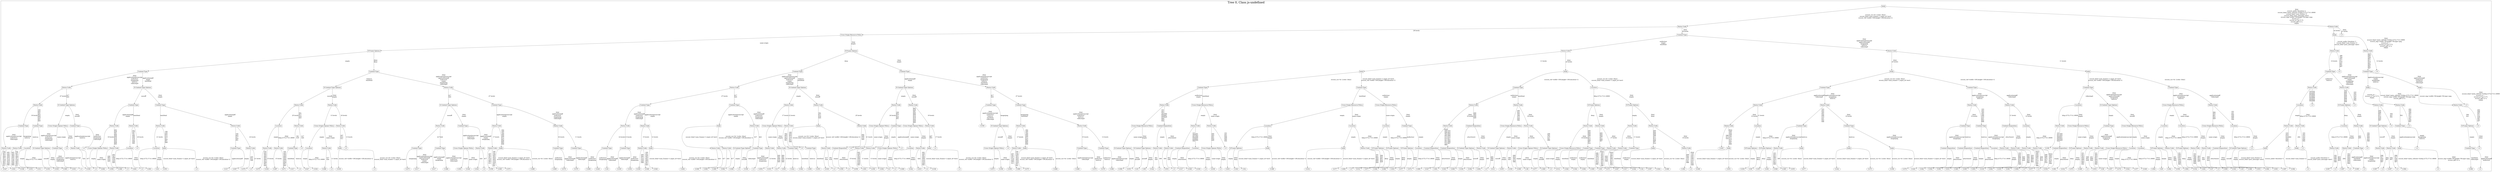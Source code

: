 /*
Generated by:
    http://https://github.com/h2oai/h2o-3/tree/master/h2o-genmodel/src/main/java/hex/genmodel/tools/PrintMojo.java
*/

/*
On a mac:

$ brew install graphviz
$ dot -Tpng file.gv -o file.png
$ open file.png
*/

digraph G {

subgraph cluster_0 {
/* Nodes */

/* Level 0 */
{
"SG_0_Node_0" [shape=box, fontsize=20, label="body"]
}

/* Level 1 */
{
"SG_0_Node_1" [shape=box, fontsize=20, label="Status-Code"]
"SG_0_Node_2" [shape=box, fontsize=20, label="Status-Code"]
}

/* Level 2 */
{
"SG_0_Node_3" [shape=box, fontsize=20, label="Cross-Origin-Resource-Policy"]
"SG_0_Node_4" [shape=box, fontsize=20, label="Content-Type"]
"SG_0_Node_5" [shape=box, fontsize=20, label="body"]
"SG_0_Node_478" [fontsize=20, label="1.0"]
}

/* Level 3 */
{
"SG_0_Node_6" [shape=box, fontsize=20, label="X-Frame-Options"]
"SG_0_Node_7" [shape=box, fontsize=20, label="X-Frame-Options"]
"SG_0_Node_8" [shape=box, fontsize=20, label="Status-Code"]
"SG_0_Node_9" [shape=box, fontsize=20, label="Status-Code"]
"SG_0_Node_10" [shape=box, fontsize=20, label="Status-Code"]
"SG_0_Node_11" [shape=box, fontsize=20, label="Status-Code"]
}

/* Level 4 */
{
"SG_0_Node_12" [shape=box, fontsize=20, label="Content-Type"]
"SG_0_Node_13" [shape=box, fontsize=20, label="Content-Type"]
"SG_0_Node_14" [shape=box, fontsize=20, label="Content-Type"]
"SG_0_Node_15" [shape=box, fontsize=20, label="Content-Type"]
"SG_0_Node_16" [shape=box, fontsize=20, label="body"]
"SG_0_Node_17" [shape=box, fontsize=20, label="body"]
"SG_0_Node_18" [shape=box, fontsize=20, label="body"]
"SG_0_Node_19" [shape=box, fontsize=20, label="body"]
"SG_0_Node_20" [shape=box, fontsize=20, label="Content-Type"]
"SG_0_Node_479" [fontsize=20, label="1.0"]
"SG_0_Node_21" [shape=box, fontsize=20, label="Content-Type"]
"SG_0_Node_480" [fontsize=20, label="1.0"]
}

/* Level 5 */
{
"SG_0_Node_22" [shape=box, fontsize=20, label="Status-Code"]
"SG_0_Node_23" [shape=box, fontsize=20, label="X-Content-Type-Options"]
"SG_0_Node_24" [shape=box, fontsize=20, label="X-Content-Type-Options"]
"SG_0_Node_25" [shape=box, fontsize=20, label="Status-Code"]
"SG_0_Node_26" [shape=box, fontsize=20, label="Status-Code"]
"SG_0_Node_27" [shape=box, fontsize=20, label="X-Content-Type-Options"]
"SG_0_Node_28" [shape=box, fontsize=20, label="X-Content-Type-Options"]
"SG_0_Node_29" [shape=box, fontsize=20, label="Status-Code"]
"SG_0_Node_30" [shape=box, fontsize=20, label="Content-Type"]
"SG_0_Node_31" [shape=box, fontsize=20, label="Content-Type"]
"SG_0_Node_32" [shape=box, fontsize=20, label="Content-Type"]
"SG_0_Node_33" [shape=box, fontsize=20, label="Location"]
"SG_0_Node_34" [shape=box, fontsize=20, label="Content-Type"]
"SG_0_Node_35" [shape=box, fontsize=20, label="Content-Type"]
"SG_0_Node_36" [shape=box, fontsize=20, label="Content-Type"]
"SG_0_Node_37" [shape=box, fontsize=20, label="Content-Type"]
"SG_0_Node_38" [shape=box, fontsize=20, label="Status-Code"]
"SG_0_Node_39" [shape=box, fontsize=20, label="Status-Code"]
"SG_0_Node_40" [shape=box, fontsize=20, label="body"]
"SG_0_Node_41" [shape=box, fontsize=20, label="body"]
}

/* Level 6 */
{
"SG_0_Node_42" [shape=box, fontsize=20, label="Status-Code"]
"SG_0_Node_43" [shape=box, fontsize=20, label="X-Content-Type-Options"]
"SG_0_Node_44" [shape=box, fontsize=20, label="Content-Type"]
"SG_0_Node_45" [shape=box, fontsize=20, label="Content-Type"]
"SG_0_Node_46" [shape=box, fontsize=20, label="Status-Code"]
"SG_0_Node_47" [shape=box, fontsize=20, label="Status-Code"]
"SG_0_Node_48" [shape=box, fontsize=20, label="X-Content-Type-Options"]
"SG_0_Node_49" [shape=box, fontsize=20, label="Content-Type"]
"SG_0_Node_50" [shape=box, fontsize=20, label="Content-Type"]
"SG_0_Node_51" [shape=box, fontsize=20, label="Content-Type"]
"SG_0_Node_52" [shape=box, fontsize=20, label="Status-Code"]
"SG_0_Node_53" [shape=box, fontsize=20, label="Status-Code"]
"SG_0_Node_54" [shape=box, fontsize=20, label="Status-Code"]
"SG_0_Node_55" [shape=box, fontsize=20, label="Status-Code"]
"SG_0_Node_56" [shape=box, fontsize=20, label="Content-Type"]
"SG_0_Node_57" [shape=box, fontsize=20, label="Content-Type"]
"SG_0_Node_58" [shape=box, fontsize=20, label="Status-Code"]
"SG_0_Node_59" [shape=box, fontsize=20, label="Cross-Origin-Resource-Policy"]
"SG_0_Node_60" [shape=box, fontsize=20, label="Cross-Origin-Resource-Policy"]
"SG_0_Node_61" [shape=box, fontsize=20, label="Cross-Origin-Resource-Policy"]
"SG_0_Node_62" [shape=box, fontsize=20, label="Status-Code"]
"SG_0_Node_63" [shape=box, fontsize=20, label="Status-Code"]
"SG_0_Node_64" [shape=box, fontsize=20, label="X-Frame-Options"]
"SG_0_Node_65" [shape=box, fontsize=20, label="X-Frame-Options"]
"SG_0_Node_66" [shape=box, fontsize=20, label="Status-Code"]
"SG_0_Node_67" [shape=box, fontsize=20, label="Status-Code"]
"SG_0_Node_68" [shape=box, fontsize=20, label="Status-Code"]
"SG_0_Node_69" [shape=box, fontsize=20, label="Status-Code"]
"SG_0_Node_70" [shape=box, fontsize=20, label="Location"]
"SG_0_Node_71" [shape=box, fontsize=20, label="X-Content-Type-Options"]
"SG_0_Node_72" [shape=box, fontsize=20, label="Cross-Origin-Resource-Policy"]
"SG_0_Node_73" [shape=box, fontsize=20, label="Status-Code"]
"SG_0_Node_74" [shape=box, fontsize=20, label="Location"]
"SG_0_Node_481" [fontsize=20, label="1.0"]
"SG_0_Node_75" [shape=box, fontsize=20, label="X-Frame-Options"]
"SG_0_Node_482" [fontsize=20, label="1.0"]
"SG_0_Node_76" [shape=box, fontsize=20, label="Status-Code"]
"SG_0_Node_77" [shape=box, fontsize=20, label="Status-Code"]
"SG_0_Node_78" [shape=box, fontsize=20, label="Status-Code"]
"SG_0_Node_483" [fontsize=20, label="1.0"]
}

/* Level 7 */
{
"SG_0_Node_79" [shape=box, fontsize=20, label="Content-Type"]
"SG_0_Node_80" [shape=box, fontsize=20, label="Content-Type"]
"SG_0_Node_81" [shape=box, fontsize=20, label="Cross-Origin-Opener-Policy"]
"SG_0_Node_82" [shape=box, fontsize=20, label="Content-Type"]
"SG_0_Node_83" [shape=box, fontsize=20, label="Status-Code"]
"SG_0_Node_84" [shape=box, fontsize=20, label="Status-Code"]
"SG_0_Node_85" [shape=box, fontsize=20, label="Status-Code"]
"SG_0_Node_86" [shape=box, fontsize=20, label="Status-Code"]
"SG_0_Node_87" [shape=box, fontsize=20, label="Location"]
"SG_0_Node_88" [shape=box, fontsize=20, label="Status-Code"]
"SG_0_Node_89" [shape=box, fontsize=20, label="Cross-Origin-Opener-Policy"]
"SG_0_Node_90" [shape=box, fontsize=20, label="Status-Code"]
"SG_0_Node_91" [shape=box, fontsize=20, label="Status-Code"]
"SG_0_Node_92" [shape=box, fontsize=20, label="Content-Type"]
"SG_0_Node_93" [shape=box, fontsize=20, label="Status-Code"]
"SG_0_Node_94" [shape=box, fontsize=20, label="Status-Code"]
"SG_0_Node_95" [shape=box, fontsize=20, label="Status-Code"]
"SG_0_Node_96" [shape=box, fontsize=20, label="Status-Code"]
"SG_0_Node_97" [shape=box, fontsize=20, label="body"]
"SG_0_Node_98" [shape=box, fontsize=20, label="Status-Code"]
"SG_0_Node_99" [shape=box, fontsize=20, label="Cross-Origin-Opener-Policy"]
"SG_0_Node_100" [shape=box, fontsize=20, label="Status-Code"]
"SG_0_Node_101" [shape=box, fontsize=20, label="body"]
"SG_0_Node_102" [shape=box, fontsize=20, label="Status-Code"]
"SG_0_Node_103" [shape=box, fontsize=20, label="Cross-Origin-Opener-Policy"]
"SG_0_Node_104" [shape=box, fontsize=20, label="Content-Type"]
"SG_0_Node_105" [shape=box, fontsize=20, label="Cross-Origin-Opener-Policy"]
"SG_0_Node_106" [shape=box, fontsize=20, label="Status-Code"]
"SG_0_Node_484" [fontsize=20, label="0.938"]
"SG_0_Node_108" [shape=box, fontsize=20, label="X-Content-Type-Options"]
"SG_0_Node_109" [shape=box, fontsize=20, label="Status-Code"]
"SG_0_Node_110" [shape=box, fontsize=20, label="Status-Code"]
"SG_0_Node_111" [shape=box, fontsize=20, label="Cross-Origin-Resource-Policy"]
"SG_0_Node_112" [shape=box, fontsize=20, label="Content-Disposition"]
"SG_0_Node_113" [shape=box, fontsize=20, label="Status-Code"]
"SG_0_Node_114" [shape=box, fontsize=20, label="Status-Code"]
"SG_0_Node_115" [shape=box, fontsize=20, label="Location"]
"SG_0_Node_116" [shape=box, fontsize=20, label="Location"]
"SG_0_Node_117" [shape=box, fontsize=20, label="Location"]
"SG_0_Node_118" [shape=box, fontsize=20, label="Content-Type"]
"SG_0_Node_119" [shape=box, fontsize=20, label="Status-Code"]
"SG_0_Node_120" [shape=box, fontsize=20, label="Content-Disposition"]
"SG_0_Node_121" [shape=box, fontsize=20, label="Cross-Origin-Resource-Policy"]
"SG_0_Node_122" [shape=box, fontsize=20, label="Status-Code"]
"SG_0_Node_123" [shape=box, fontsize=20, label="Status-Code"]
"SG_0_Node_124" [shape=box, fontsize=20, label="Status-Code"]
"SG_0_Node_125" [shape=box, fontsize=20, label="Status-Code"]
"SG_0_Node_126" [shape=box, fontsize=20, label="Status-Code"]
"SG_0_Node_127" [shape=box, fontsize=20, label="Status-Code"]
"SG_0_Node_128" [shape=box, fontsize=20, label="Location"]
"SG_0_Node_129" [shape=box, fontsize=20, label="Content-Type"]
"SG_0_Node_130" [shape=box, fontsize=20, label="Content-Type"]
"SG_0_Node_131" [shape=box, fontsize=20, label="Content-Type"]
"SG_0_Node_132" [shape=box, fontsize=20, label="Content-Type"]
"SG_0_Node_133" [shape=box, fontsize=20, label="Content-Disposition"]
"SG_0_Node_134" [shape=box, fontsize=20, label="Location"]
"SG_0_Node_135" [shape=box, fontsize=20, label="Status-Code"]
"SG_0_Node_136" [shape=box, fontsize=20, label="Cross-Origin-Resource-Policy"]
"SG_0_Node_137" [shape=box, fontsize=20, label="Content-Type"]
"SG_0_Node_138" [shape=box, fontsize=20, label="Cross-Origin-Resource-Policy"]
"SG_0_Node_139" [shape=box, fontsize=20, label="Location"]
"SG_0_Node_140" [shape=box, fontsize=20, label="Location"]
"SG_0_Node_141" [shape=box, fontsize=20, label="Cross-Origin-Resource-Policy"]
"SG_0_Node_142" [shape=box, fontsize=20, label="Location"]
"SG_0_Node_143" [shape=box, fontsize=20, label="Status-Code"]
"SG_0_Node_144" [shape=box, fontsize=20, label="Status-Code"]
"SG_0_Node_145" [shape=box, fontsize=20, label="Location"]
"SG_0_Node_146" [shape=box, fontsize=20, label="Status-Code"]
"SG_0_Node_147" [shape=box, fontsize=20, label="X-Content-Type-Options"]
"SG_0_Node_485" [fontsize=20, label="1.0"]
"SG_0_Node_148" [shape=box, fontsize=20, label="Content-Type"]
"SG_0_Node_486" [fontsize=20, label="1.0"]
"SG_0_Node_149" [shape=box, fontsize=20, label="X-Frame-Options"]
"SG_0_Node_487" [fontsize=20, label="1.0"]
}

/* Level 8 */
{
"SG_0_Node_150" [shape=box, fontsize=20, label="Status-Code"]
"SG_0_Node_151" [shape=box, fontsize=20, label="Status-Code"]
"SG_0_Node_152" [shape=box, fontsize=20, label="Location"]
"SG_0_Node_153" [shape=box, fontsize=20, label="X-Content-Type-Options"]
"SG_0_Node_154" [shape=box, fontsize=20, label="Content-Type"]
"SG_0_Node_488" [fontsize=20, label="1.0"]
"SG_0_Node_155" [shape=box, fontsize=20, label="Status-Code"]
"SG_0_Node_489" [fontsize=20, label="1.0"]
"SG_0_Node_156" [shape=box, fontsize=20, label="Cross-Origin-Opener-Policy"]
"SG_0_Node_157" [shape=box, fontsize=20, label="Status-Code"]
"SG_0_Node_158" [shape=box, fontsize=20, label="Location"]
"SG_0_Node_490" [fontsize=20, label="1.0"]
"SG_0_Node_159" [shape=box, fontsize=20, label="Location"]
"SG_0_Node_160" [shape=box, fontsize=20, label="body"]
"SG_0_Node_161" [shape=box, fontsize=20, label="Content-Type"]
"SG_0_Node_162" [shape=box, fontsize=20, label="Status-Code"]
"SG_0_Node_163" [shape=box, fontsize=20, label="Status-Code"]
"SG_0_Node_164" [shape=box, fontsize=20, label="Status-Code"]
"SG_0_Node_165" [shape=box, fontsize=20, label="Content-Type"]
"SG_0_Node_491" [fontsize=20, label="1.0"]
"SG_0_Node_166" [shape=box, fontsize=20, label="Location"]
"SG_0_Node_167" [shape=box, fontsize=20, label="Status-Code"]
"SG_0_Node_168" [shape=box, fontsize=20, label="body"]
"SG_0_Node_492" [fontsize=20, label="1.0"]
"SG_0_Node_169" [shape=box, fontsize=20, label="Content-Type"]
"SG_0_Node_170" [shape=box, fontsize=20, label="Content-Type"]
"SG_0_Node_171" [shape=box, fontsize=20, label="Cross-Origin-Opener-Policy"]
"SG_0_Node_172" [shape=box, fontsize=20, label="Status-Code"]
"SG_0_Node_173" [shape=box, fontsize=20, label="Status-Code"]
"SG_0_Node_174" [shape=box, fontsize=20, label="body"]
"SG_0_Node_175" [shape=box, fontsize=20, label="Content-Type"]
"SG_0_Node_176" [shape=box, fontsize=20, label="Content-Type"]
"SG_0_Node_177" [shape=box, fontsize=20, label="Content-Type"]
"SG_0_Node_178" [shape=box, fontsize=20, label="Content-Type"]
"SG_0_Node_179" [shape=box, fontsize=20, label="Status-Code"]
"SG_0_Node_180" [shape=box, fontsize=20, label="body"]
"SG_0_Node_181" [shape=box, fontsize=20, label="Status-Code"]
"SG_0_Node_182" [shape=box, fontsize=20, label="Status-Code"]
"SG_0_Node_183" [shape=box, fontsize=20, label="X-Content-Type-Options"]
"SG_0_Node_184" [shape=box, fontsize=20, label="Content-Type"]
"SG_0_Node_185" [shape=box, fontsize=20, label="Status-Code"]
"SG_0_Node_186" [shape=box, fontsize=20, label="Status-Code"]
"SG_0_Node_187" [shape=box, fontsize=20, label="Content-Type"]
"SG_0_Node_493" [fontsize=20, label="1.0"]
"SG_0_Node_188" [shape=box, fontsize=20, label="Content-Type"]
"SG_0_Node_189" [shape=box, fontsize=20, label="Status-Code"]
"SG_0_Node_190" [shape=box, fontsize=20, label="Content-Disposition"]
"SG_0_Node_494" [fontsize=20, label="1.0"]
"SG_0_Node_191" [shape=box, fontsize=20, label="Status-Code"]
"SG_0_Node_192" [shape=box, fontsize=20, label="Status-Code"]
"SG_0_Node_193" [shape=box, fontsize=20, label="Cross-Origin-Opener-Policy"]
"SG_0_Node_495" [fontsize=20, label="1.0"]
"SG_0_Node_194" [shape=box, fontsize=20, label="Location"]
"SG_0_Node_195" [shape=box, fontsize=20, label="Status-Code"]
"SG_0_Node_196" [shape=box, fontsize=20, label="body"]
"SG_0_Node_496" [fontsize=20, label="1.0"]
"SG_0_Node_197" [shape=box, fontsize=20, label="Cross-Origin-Opener-Policy"]
"SG_0_Node_497" [fontsize=20, label="1.0"]
"SG_0_Node_198" [shape=box, fontsize=20, label="Status-Code"]
"SG_0_Node_199" [shape=box, fontsize=20, label="body"]
"SG_0_Node_200" [shape=box, fontsize=20, label="Content-Type"]
"SG_0_Node_201" [shape=box, fontsize=20, label="Content-Type"]
"SG_0_Node_202" [shape=box, fontsize=20, label="X-Content-Type-Options"]
"SG_0_Node_203" [shape=box, fontsize=20, label="X-Content-Type-Options"]
"SG_0_Node_204" [shape=box, fontsize=20, label="Status-Code"]
"SG_0_Node_205" [shape=box, fontsize=20, label="Status-Code"]
"SG_0_Node_206" [shape=box, fontsize=20, label="Content-Disposition"]
"SG_0_Node_207" [shape=box, fontsize=20, label="Location"]
"SG_0_Node_208" [shape=box, fontsize=20, label="Cross-Origin-Opener-Policy"]
"SG_0_Node_498" [fontsize=20, label="1.0"]
"SG_0_Node_209" [shape=box, fontsize=20, label="X-Frame-Options"]
"SG_0_Node_210" [shape=box, fontsize=20, label="body"]
"SG_0_Node_211" [shape=box, fontsize=20, label="body"]
"SG_0_Node_212" [shape=box, fontsize=20, label="Status-Code"]
"SG_0_Node_213" [shape=box, fontsize=20, label="X-Frame-Options"]
"SG_0_Node_214" [shape=box, fontsize=20, label="X-Frame-Options"]
"SG_0_Node_215" [shape=box, fontsize=20, label="X-Frame-Options"]
"SG_0_Node_216" [shape=box, fontsize=20, label="Location"]
"SG_0_Node_217" [shape=box, fontsize=20, label="Content-Disposition"]
"SG_0_Node_218" [shape=box, fontsize=20, label="Content-Disposition"]
"SG_0_Node_219" [shape=box, fontsize=20, label="X-Content-Type-Options"]
"SG_0_Node_220" [shape=box, fontsize=20, label="Status-Code"]
"SG_0_Node_221" [shape=box, fontsize=20, label="X-Content-Type-Options"]
"SG_0_Node_222" [shape=box, fontsize=20, label="Status-Code"]
"SG_0_Node_223" [shape=box, fontsize=20, label="Cross-Origin-Opener-Policy"]
"SG_0_Node_224" [shape=box, fontsize=20, label="X-Content-Type-Options"]
"SG_0_Node_225" [shape=box, fontsize=20, label="Cross-Origin-Resource-Policy"]
"SG_0_Node_226" [shape=box, fontsize=20, label="Content-Type"]
"SG_0_Node_227" [shape=box, fontsize=20, label="Content-Type"]
"SG_0_Node_228" [shape=box, fontsize=20, label="Status-Code"]
"SG_0_Node_229" [shape=box, fontsize=20, label="Status-Code"]
"SG_0_Node_230" [shape=box, fontsize=20, label="Content-Type"]
"SG_0_Node_231" [shape=box, fontsize=20, label="body"]
"SG_0_Node_232" [shape=box, fontsize=20, label="Status-Code"]
"SG_0_Node_499" [fontsize=20, label="0.945"]
"SG_0_Node_234" [shape=box, fontsize=20, label="body"]
"SG_0_Node_235" [shape=box, fontsize=20, label="X-Frame-Options"]
"SG_0_Node_236" [shape=box, fontsize=20, label="X-Frame-Options"]
"SG_0_Node_237" [shape=box, fontsize=20, label="Status-Code"]
"SG_0_Node_238" [shape=box, fontsize=20, label="body"]
"SG_0_Node_239" [shape=box, fontsize=20, label="body"]
"SG_0_Node_240" [shape=box, fontsize=20, label="body"]
"SG_0_Node_241" [shape=box, fontsize=20, label="Content-Disposition"]
"SG_0_Node_242" [shape=box, fontsize=20, label="Content-Disposition"]
"SG_0_Node_243" [shape=box, fontsize=20, label="Content-Disposition"]
"SG_0_Node_244" [shape=box, fontsize=20, label="Location"]
"SG_0_Node_245" [shape=box, fontsize=20, label="Status-Code"]
"SG_0_Node_246" [shape=box, fontsize=20, label="Status-Code"]
"SG_0_Node_247" [shape=box, fontsize=20, label="Status-Code"]
"SG_0_Node_248" [shape=box, fontsize=20, label="Status-Code"]
"SG_0_Node_500" [fontsize=20, label="0.938"]
"SG_0_Node_250" [shape=box, fontsize=20, label="Content-Disposition"]
"SG_0_Node_251" [shape=box, fontsize=20, label="X-Frame-Options"]
"SG_0_Node_252" [shape=box, fontsize=20, label="Status-Code"]
"SG_0_Node_253" [shape=box, fontsize=20, label="Status-Code"]
"SG_0_Node_254" [shape=box, fontsize=20, label="Cross-Origin-Resource-Policy"]
"SG_0_Node_255" [shape=box, fontsize=20, label="Location"]
"SG_0_Node_256" [shape=box, fontsize=20, label="Location"]
"SG_0_Node_257" [shape=box, fontsize=20, label="X-Frame-Options"]
"SG_0_Node_258" [shape=box, fontsize=20, label="Status-Code"]
"SG_0_Node_259" [shape=box, fontsize=20, label="X-Frame-Options"]
"SG_0_Node_260" [shape=box, fontsize=20, label="Status-Code"]
"SG_0_Node_261" [shape=box, fontsize=20, label="Status-Code"]
"SG_0_Node_262" [shape=box, fontsize=20, label="Content-Disposition"]
"SG_0_Node_263" [shape=box, fontsize=20, label="X-Content-Type-Options"]
"SG_0_Node_501" [fontsize=20, label="1.0"]
"SG_0_Node_264" [shape=box, fontsize=20, label="body"]
"SG_0_Node_502" [fontsize=20, label="1.0"]
"SG_0_Node_265" [shape=box, fontsize=20, label="body"]
"SG_0_Node_503" [fontsize=20, label="1.0"]
"SG_0_Node_266" [shape=box, fontsize=20, label="Status-Code"]
"SG_0_Node_267" [shape=box, fontsize=20, label="Status-Code"]
"SG_0_Node_268" [shape=box, fontsize=20, label="Content-Type"]
"SG_0_Node_504" [fontsize=20, label="1.0"]
"SG_0_Node_269" [shape=box, fontsize=20, label="Status-Code"]
"SG_0_Node_270" [shape=box, fontsize=20, label="Status-Code"]
"SG_0_Node_271" [shape=box, fontsize=20, label="body"]
"SG_0_Node_505" [fontsize=20, label="1.0"]
"SG_0_Node_272" [shape=box, fontsize=20, label="Content-Type"]
"SG_0_Node_506" [fontsize=20, label="1.0"]
}

/* Level 9 */
{
"SG_0_Node_507" [fontsize=20, label="0.927"]
"SG_0_Node_508" [fontsize=20, label="0.941"]
"SG_0_Node_509" [fontsize=20, label="0.938"]
"SG_0_Node_510" [fontsize=20, label="0.953"]
"SG_0_Node_511" [fontsize=20, label="0.911"]
"SG_0_Node_512" [fontsize=20, label="0.953"]
"SG_0_Node_513" [fontsize=20, label="0.939"]
"SG_0_Node_514" [fontsize=20, label="0.965"]
"SG_0_Node_515" [fontsize=20, label="0.903"]
"SG_0_Node_516" [fontsize=20, label="1.0"]
"SG_0_Node_517" [fontsize=20, label="0.938"]
"SG_0_Node_518" [fontsize=20, label="1.0"]
"SG_0_Node_519" [fontsize=20, label="0.884"]
"SG_0_Node_520" [fontsize=20, label="0.956"]
"SG_0_Node_521" [fontsize=20, label="0.969"]
"SG_0_Node_522" [fontsize=20, label="1.0"]
"SG_0_Node_523" [fontsize=20, label="0.861"]
"SG_0_Node_524" [fontsize=20, label="1.0"]
"SG_0_Node_525" [fontsize=20, label="0.893"]
"SG_0_Node_526" [fontsize=20, label="0.94"]
"SG_0_Node_527" [fontsize=20, label="0.953"]
"SG_0_Node_528" [fontsize=20, label="1.0"]
"SG_0_Node_529" [fontsize=20, label="0.917"]
"SG_0_Node_530" [fontsize=20, label="0.967"]
"SG_0_Node_531" [fontsize=20, label="0.979"]
"SG_0_Node_532" [fontsize=20, label="1.0"]
"SG_0_Node_533" [fontsize=20, label="0.875"]
"SG_0_Node_534" [fontsize=20, label="0.936"]
"SG_0_Node_535" [fontsize=20, label="0.897"]
"SG_0_Node_536" [fontsize=20, label="0.971"]
"SG_0_Node_537" [fontsize=20, label="0.917"]
"SG_0_Node_538" [fontsize=20, label="1.0"]
"SG_0_Node_539" [fontsize=20, label="0.827"]
"SG_0_Node_540" [fontsize=20, label="0.936"]
"SG_0_Node_541" [fontsize=20, label="0.896"]
"SG_0_Node_542" [fontsize=20, label="1.0"]
"SG_0_Node_543" [fontsize=20, label="0.938"]
"SG_0_Node_544" [fontsize=20, label="1.0"]
"SG_0_Node_545" [fontsize=20, label="0.875"]
"SG_0_Node_546" [fontsize=20, label="0.917"]
"SG_0_Node_547" [fontsize=20, label="0.917"]
"SG_0_Node_548" [fontsize=20, label="0.986"]
"SG_0_Node_549" [fontsize=20, label="0.903"]
"SG_0_Node_550" [fontsize=20, label="0.944"]
"SG_0_Node_551" [fontsize=20, label="0.944"]
"SG_0_Node_552" [fontsize=20, label="1.0"]
"SG_0_Node_553" [fontsize=20, label="0.958"]
"SG_0_Node_554" [fontsize=20, label="0.969"]
"SG_0_Node_555" [fontsize=20, label="0.975"]
"SG_0_Node_556" [fontsize=20, label="0.988"]
"SG_0_Node_557" [fontsize=20, label="0.969"]
"SG_0_Node_558" [fontsize=20, label="0.979"]
"SG_0_Node_559" [fontsize=20, label="0.979"]
"SG_0_Node_560" [fontsize=20, label="0.996"]
"SG_0_Node_561" [fontsize=20, label="0.926"]
"SG_0_Node_562" [fontsize=20, label="0.94"]
"SG_0_Node_563" [fontsize=20, label="0.939"]
"SG_0_Node_564" [fontsize=20, label="0.954"]
"SG_0_Node_565" [fontsize=20, label="0.938"]
"SG_0_Node_566" [fontsize=20, label="0.948"]
"SG_0_Node_567" [fontsize=20, label="0.948"]
"SG_0_Node_568" [fontsize=20, label="0.964"]
"SG_0_Node_569" [fontsize=20, label="0.906"]
"SG_0_Node_570" [fontsize=20, label="0.969"]
"SG_0_Node_571" [fontsize=20, label="0.969"]
"SG_0_Node_572" [fontsize=20, label="0.984"]
"SG_0_Node_573" [fontsize=20, label="0.948"]
"SG_0_Node_574" [fontsize=20, label="1.0"]
"SG_0_Node_575" [fontsize=20, label="0.958"]
"SG_0_Node_576" [fontsize=20, label="1.0"]
"SG_0_Node_577" [fontsize=20, label="0.854"]
"SG_0_Node_578" [fontsize=20, label="0.933"]
"SG_0_Node_579" [fontsize=20, label="0.9"]
"SG_0_Node_580" [fontsize=20, label="0.993"]
"SG_0_Node_581" [fontsize=20, label="0.942"]
"SG_0_Node_582" [fontsize=20, label="0.992"]
"SG_0_Node_583" [fontsize=20, label="0.906"]
"SG_0_Node_584" [fontsize=20, label="0.953"]
"SG_0_Node_585" [fontsize=20, label="0.938"]
"SG_0_Node_586" [fontsize=20, label="1.0"]
"SG_0_Node_587" [fontsize=20, label="0.958"]
"SG_0_Node_588" [fontsize=20, label="1.0"]
"SG_0_Node_589" [fontsize=20, label="0.858"]
"SG_0_Node_590" [fontsize=20, label="0.991"]
"SG_0_Node_591" [fontsize=20, label="0.856"]
"SG_0_Node_592" [fontsize=20, label="0.994"]
"SG_0_Node_593" [fontsize=20, label="0.9"]
"SG_0_Node_594" [fontsize=20, label="1.0"]
"SG_0_Node_595" [fontsize=20, label="0.808"]
"SG_0_Node_596" [fontsize=20, label="0.942"]
"SG_0_Node_597" [fontsize=20, label="0.833"]
"SG_0_Node_598" [fontsize=20, label="1.0"]
"SG_0_Node_599" [fontsize=20, label="0.938"]
"SG_0_Node_600" [fontsize=20, label="1.0"]
"SG_0_Node_601" [fontsize=20, label="0.875"]
"SG_0_Node_602" [fontsize=20, label="0.958"]
"SG_0_Node_603" [fontsize=20, label="0.958"]
"SG_0_Node_604" [fontsize=20, label="0.969"]
"SG_0_Node_605" [fontsize=20, label="0.975"]
"SG_0_Node_606" [fontsize=20, label="0.988"]
"SG_0_Node_607" [fontsize=20, label="0.968"]
"SG_0_Node_608" [fontsize=20, label="0.979"]
"SG_0_Node_609" [fontsize=20, label="0.979"]
"SG_0_Node_610" [fontsize=20, label="0.996"]
"SG_0_Node_611" [fontsize=20, label="0.906"]
"SG_0_Node_612" [fontsize=20, label="0.953"]
"SG_0_Node_613" [fontsize=20, label="0.93"]
"SG_0_Node_614" [fontsize=20, label="0.98"]
"SG_0_Node_615" [fontsize=20, label="0.922"]
"SG_0_Node_616" [fontsize=20, label="1.0"]
"SG_0_Node_617" [fontsize=20, label="0.953"]
"SG_0_Node_618" [fontsize=20, label="1.0"]
"SG_0_Node_619" [fontsize=20, label="0.917"]
"SG_0_Node_620" [fontsize=20, label="0.948"]
"SG_0_Node_621" [fontsize=20, label="0.938"]
"SG_0_Node_622" [fontsize=20, label="1.0"]
"SG_0_Node_623" [fontsize=20, label="0.938"]
"SG_0_Node_624" [fontsize=20, label="1.0"]
"SG_0_Node_625" [fontsize=20, label="0.903"]
"SG_0_Node_626" [fontsize=20, label="0.943"]
"SG_0_Node_627" [fontsize=20, label="0.92"]
"SG_0_Node_628" [fontsize=20, label="0.989"]
"SG_0_Node_629" [fontsize=20, label="0.932"]
"SG_0_Node_630" [fontsize=20, label="0.977"]
"SG_0_Node_631" [fontsize=20, label="0.969"]
"SG_0_Node_632" [fontsize=20, label="1.0"]
"SG_0_Node_633" [fontsize=20, label="0.912"]
"SG_0_Node_634" [fontsize=20, label="0.977"]
"SG_0_Node_635" [fontsize=20, label="0.946"]
"SG_0_Node_636" [fontsize=20, label="0.989"]
"SG_0_Node_637" [fontsize=20, label="0.943"]
"SG_0_Node_638" [fontsize=20, label="0.977"]
"SG_0_Node_639" [fontsize=20, label="0.972"]
"SG_0_Node_640" [fontsize=20, label="0.989"]
"SG_0_Node_641" [fontsize=20, label="0.927"]
"SG_0_Node_642" [fontsize=20, label="0.961"]
"SG_0_Node_643" [fontsize=20, label="0.943"]
"SG_0_Node_644" [fontsize=20, label="0.969"]
"SG_0_Node_645" [fontsize=20, label="0.938"]
"SG_0_Node_646" [fontsize=20, label="0.992"]
"SG_0_Node_647" [fontsize=20, label="0.984"]
"SG_0_Node_648" [fontsize=20, label="1.0"]
"SG_0_Node_649" [fontsize=20, label="0.911"]
"SG_0_Node_650" [fontsize=20, label="0.955"]
"SG_0_Node_651" [fontsize=20, label="0.938"]
"SG_0_Node_652" [fontsize=20, label="0.969"]
"SG_0_Node_653" [fontsize=20, label="0.96"]
"SG_0_Node_654" [fontsize=20, label="0.977"]
"SG_0_Node_655" [fontsize=20, label="0.969"]
"SG_0_Node_656" [fontsize=20, label="1.0"]
"SG_0_Node_657" [fontsize=20, label="0.912"]
"SG_0_Node_658" [fontsize=20, label="0.946"]
"SG_0_Node_659" [fontsize=20, label="0.944"]
"SG_0_Node_660" [fontsize=20, label="0.984"]
"SG_0_Node_661" [fontsize=20, label="0.909"]
"SG_0_Node_662" [fontsize=20, label="0.99"]
"SG_0_Node_663" [fontsize=20, label="0.971"]
"SG_0_Node_664" [fontsize=20, label="0.997"]
"SG_0_Node_665" [fontsize=20, label="0.917"]
"SG_0_Node_666" [fontsize=20, label="0.944"]
"SG_0_Node_667" [fontsize=20, label="0.92"]
"SG_0_Node_668" [fontsize=20, label="0.997"]
"SG_0_Node_669" [fontsize=20, label="0.944"]
"SG_0_Node_670" [fontsize=20, label="0.968"]
"SG_0_Node_671" [fontsize=20, label="0.981"]
"SG_0_Node_672" [fontsize=20, label="1.0"]
"SG_0_Node_673" [fontsize=20, label="0.948"]
"SG_0_Node_674" [fontsize=20, label="0.951"]
"SG_0_Node_675" [fontsize=20, label="0.939"]
"SG_0_Node_676" [fontsize=20, label="0.98"]
"SG_0_Node_677" [fontsize=20, label="0.957"]
"SG_0_Node_678" [fontsize=20, label="0.991"]
"SG_0_Node_679" [fontsize=20, label="0.948"]
"SG_0_Node_680" [fontsize=20, label="0.965"]
"SG_0_Node_681" [fontsize=20, label="0.955"]
"SG_0_Node_682" [fontsize=20, label="0.977"]
"SG_0_Node_683" [fontsize=20, label="0.942"]
"SG_0_Node_684" [fontsize=20, label="0.973"]
"SG_0_Node_685" [fontsize=20, label="0.956"]
"SG_0_Node_686" [fontsize=20, label="0.978"]
"SG_0_Node_687" [fontsize=20, label="0.929"]
"SG_0_Node_688" [fontsize=20, label="0.962"]
"SG_0_Node_689" [fontsize=20, label="0.942"]
"SG_0_Node_690" [fontsize=20, label="0.991"]
"SG_0_Node_691" [fontsize=20, label="0.931"]
"SG_0_Node_692" [fontsize=20, label="0.965"]
"SG_0_Node_693" [fontsize=20, label="0.965"]
"SG_0_Node_694" [fontsize=20, label="0.993"]
"SG_0_Node_695" [fontsize=20, label="0.916"]
"SG_0_Node_696" [fontsize=20, label="0.984"]
"SG_0_Node_697" [fontsize=20, label="0.935"]
"SG_0_Node_698" [fontsize=20, label="0.991"]
"SG_0_Node_699" [fontsize=20, label="0.969"]
"SG_0_Node_700" [fontsize=20, label="1.0"]
"SG_0_Node_701" [fontsize=20, label="0.977"]
"SG_0_Node_702" [fontsize=20, label="1.0"]
"SG_0_Node_703" [fontsize=20, label="0.938"]
"SG_0_Node_704" [fontsize=20, label="0.981"]
"SG_0_Node_705" [fontsize=20, label="0.932"]
"SG_0_Node_706" [fontsize=20, label="0.972"]
"SG_0_Node_707" [fontsize=20, label="0.969"]
"SG_0_Node_708" [fontsize=20, label="1.0"]
"SG_0_Node_709" [fontsize=20, label="0.953"]
"SG_0_Node_710" [fontsize=20, label="0.96"]
"SG_0_Node_711" [fontsize=20, label="0.957"]
"SG_0_Node_712" [fontsize=20, label="0.974"]
"SG_0_Node_713" [fontsize=20, label="0.942"]
"SG_0_Node_714" [fontsize=20, label="0.977"]
"SG_0_Node_715" [fontsize=20, label="0.949"]
"SG_0_Node_716" [fontsize=20, label="0.984"]
"SG_0_Node_717" [fontsize=20, label="0.89"]
"SG_0_Node_718" [fontsize=20, label="0.962"]
"SG_0_Node_719" [fontsize=20, label="0.958"]
"SG_0_Node_720" [fontsize=20, label="0.984"]
"SG_0_Node_721" [fontsize=20, label="0.932"]
"SG_0_Node_722" [fontsize=20, label="0.981"]
"SG_0_Node_723" [fontsize=20, label="0.97"]
"SG_0_Node_724" [fontsize=20, label="1.0"]
"SG_0_Node_725" [fontsize=20, label="0.906"]
"SG_0_Node_726" [fontsize=20, label="0.943"]
"SG_0_Node_727" [fontsize=20, label="0.95"]
"SG_0_Node_728" [fontsize=20, label="0.988"]
"SG_0_Node_729" [fontsize=20, label="0.953"]
"SG_0_Node_730" [fontsize=20, label="0.984"]
"SG_0_Node_731" [fontsize=20, label="0.993"]
"SG_0_Node_732" [fontsize=20, label="0.997"]
"SG_0_Node_733" [fontsize=20, label="0.984"]
"SG_0_Node_734" [fontsize=20, label="1.0"]
"SG_0_Node_735" [fontsize=20, label="0.997"]
"SG_0_Node_736" [fontsize=20, label="1.0"]
"SG_0_Node_737" [fontsize=20, label="0.997"]
"SG_0_Node_738" [fontsize=20, label="1.0"]
"SG_0_Node_739" [fontsize=20, label="0.995"]
"SG_0_Node_740" [fontsize=20, label="1.0"]
"SG_0_Node_741" [fontsize=20, label="0.997"]
"SG_0_Node_742" [fontsize=20, label="1.0"]
"SG_0_Node_743" [fontsize=20, label="0.997"]
"SG_0_Node_744" [fontsize=20, label="1.0"]
"SG_0_Node_745" [fontsize=20, label="0.984"]
"SG_0_Node_746" [fontsize=20, label="1.0"]
"SG_0_Node_747" [fontsize=20, label="0.984"]
"SG_0_Node_748" [fontsize=20, label="1.0"]
}

/* Edges */
"SG_0_Node_0" -> "SG_0_Node_1" [fontsize=20, label="ecocnt_css=h1 {color: blue}
ecocnt_html=num_frames=1,input_id=test1
ecocnt_vid=width=100,height=100,duration=2
"]
"SG_0_Node_0" -> "SG_0_Node_2" [fontsize=20, label="[NA]
ecocnt_audio=duration=1
ecocnt_html=meta_refresh=0;http://172.17.0.1:8000
ecocnt_html=num_frames=2
ecocnt_html=post_message=mes1
ecocnt_img=width=50,height=50,type=png
ecocnt_js=.,,.
ecocnt_js=var a=5;
ecocnt_pdf=a=a
empty
"]
"SG_0_Node_2" -> "SG_0_Node_5" [fontsize=20, label="22 levels
"]
"SG_0_Node_2" -> "SG_0_Node_478" [fontsize=20, label="[NA]
41 levels
"]
"SG_0_Node_5" -> "SG_0_Node_10" [fontsize=20, label="ecocnt_audio=duration=1
ecocnt_html=num_frames=2
ecocnt_html=post_message=mes1
"]
"SG_0_Node_5" -> "SG_0_Node_11" [fontsize=20, label="[NA]
ecocnt_html=meta_refresh=0;http://172.17.0.1:8000
ecocnt_img=width=50,height=50,type=png
ecocnt_js=.,,.
ecocnt_js=var a=5;
ecocnt_pdf=a=a
empty
"]
"SG_0_Node_11" -> "SG_0_Node_21" [fontsize=20, label="204
206
304
407
417
418
421
425
501
507
"]
"SG_0_Node_11" -> "SG_0_Node_480" [fontsize=20, label="12 levels
"]
"SG_0_Node_21" -> "SG_0_Node_40" [fontsize=20, label="application/javascript
empty
image/png
text/css
"]
"SG_0_Node_21" -> "SG_0_Node_41" [fontsize=20, label="[NA]
application/pdf
audio/wav
text/html
video/mp4
"]
"SG_0_Node_41" -> "SG_0_Node_78" [fontsize=20, label="ecocnt_img=width=50,height=50,type=png
"]
"SG_0_Node_41" -> "SG_0_Node_483" [fontsize=20, label="[NA]
ecocnt_html=meta_refresh=0;http://172.17.0.1:8000
ecocnt_js=.,,.
ecocnt_js=var a=5;
ecocnt_pdf=a=a
empty
"]
"SG_0_Node_78" -> "SG_0_Node_149" [fontsize=20, label="304
421
"]
"SG_0_Node_78" -> "SG_0_Node_487" [fontsize=20, label="204
206
407
417
418
425
501
507
"]
"SG_0_Node_149" -> "SG_0_Node_272" [fontsize=20, label="empty
"]
"SG_0_Node_149" -> "SG_0_Node_506" [fontsize=20, label="[NA]
deny
"]
"SG_0_Node_272" -> "SG_0_Node_747" [fontsize=20, label="text/html
video/mp4
"]
"SG_0_Node_272" -> "SG_0_Node_748" [fontsize=20, label="[NA]
application/pdf
audio/wav
"]
"SG_0_Node_40" -> "SG_0_Node_76" [fontsize=20, label="ecocnt_js=.,,.
ecocnt_js=var a=5;
empty
"]
"SG_0_Node_40" -> "SG_0_Node_77" [fontsize=20, label="[NA]
ecocnt_html=meta_refresh=0;http://172.17.0.1:8000
ecocnt_img=width=50,height=50,type=png
ecocnt_pdf=a=a
"]
"SG_0_Node_77" -> "SG_0_Node_148" [fontsize=20, label="501
"]
"SG_0_Node_77" -> "SG_0_Node_486" [fontsize=20, label="204
206
304
407
417
418
421
425
507
"]
"SG_0_Node_148" -> "SG_0_Node_271" [fontsize=20, label="application/javascript
"]
"SG_0_Node_148" -> "SG_0_Node_505" [fontsize=20, label="empty
image/png
text/css
"]
"SG_0_Node_271" -> "SG_0_Node_745" [fontsize=20, label="ecocnt_html=meta_refresh=0;http://172.17.0.1:8000
"]
"SG_0_Node_271" -> "SG_0_Node_746" [fontsize=20, label="[NA]
ecocnt_img=width=50,height=50,type=png
ecocnt_pdf=a=a
"]
"SG_0_Node_76" -> "SG_0_Node_147" [fontsize=20, label="204
206
407
417
418
425
507
"]
"SG_0_Node_76" -> "SG_0_Node_485" [fontsize=20, label="304
421
501
"]
"SG_0_Node_147" -> "SG_0_Node_269" [fontsize=20, label="nosniff
"]
"SG_0_Node_147" -> "SG_0_Node_270" [fontsize=20, label="[NA]
empty
"]
"SG_0_Node_270" -> "SG_0_Node_743" [fontsize=20, label="204
407
"]
"SG_0_Node_270" -> "SG_0_Node_744" [fontsize=20, label="206
417
418
425
507
"]
"SG_0_Node_269" -> "SG_0_Node_741" [fontsize=20, label="206
417
418
425
507
"]
"SG_0_Node_269" -> "SG_0_Node_742" [fontsize=20, label="204
407
"]
"SG_0_Node_10" -> "SG_0_Node_20" [fontsize=20, label="14 levels
"]
"SG_0_Node_10" -> "SG_0_Node_479" [fontsize=20, label="206
304
407
417
418
421
501
507
"]
"SG_0_Node_20" -> "SG_0_Node_38" [fontsize=20, label="audio/wav
text/css
"]
"SG_0_Node_20" -> "SG_0_Node_39" [fontsize=20, label="[NA]
application/javascript
application/pdf
empty
image/png
text/html
video/mp4
"]
"SG_0_Node_39" -> "SG_0_Node_75" [fontsize=20, label="102
200
203
204
205
408
424
508
"]
"SG_0_Node_39" -> "SG_0_Node_482" [fontsize=20, label="103
202
415
425
426
504
"]
"SG_0_Node_75" -> "SG_0_Node_145" [fontsize=20, label="deny
"]
"SG_0_Node_75" -> "SG_0_Node_146" [fontsize=20, label="[NA]
empty
"]
"SG_0_Node_146" -> "SG_0_Node_268" [fontsize=20, label="203
205
"]
"SG_0_Node_146" -> "SG_0_Node_504" [fontsize=20, label="102
200
204
408
424
508
"]
"SG_0_Node_268" -> "SG_0_Node_739" [fontsize=20, label="application/pdf
text/html
video/mp4
"]
"SG_0_Node_268" -> "SG_0_Node_740" [fontsize=20, label="[NA]
application/javascript
empty
image/png
"]
"SG_0_Node_145" -> "SG_0_Node_266" [fontsize=20, label="http://172.17.0.1:8000
"]
"SG_0_Node_145" -> "SG_0_Node_267" [fontsize=20, label="[NA]
empty
"]
"SG_0_Node_267" -> "SG_0_Node_737" [fontsize=20, label="204
"]
"SG_0_Node_267" -> "SG_0_Node_738" [fontsize=20, label="102
200
203
205
408
424
508
"]
"SG_0_Node_266" -> "SG_0_Node_735" [fontsize=20, label="102
200
408
424
508
"]
"SG_0_Node_266" -> "SG_0_Node_736" [fontsize=20, label="203
204
205
"]
"SG_0_Node_38" -> "SG_0_Node_74" [fontsize=20, label="103
202
203
415
425
426
504
"]
"SG_0_Node_38" -> "SG_0_Node_481" [fontsize=20, label="102
200
204
205
408
424
508
"]
"SG_0_Node_74" -> "SG_0_Node_143" [fontsize=20, label="empty
"]
"SG_0_Node_74" -> "SG_0_Node_144" [fontsize=20, label="[NA]
http://172.17.0.1:8000
"]
"SG_0_Node_144" -> "SG_0_Node_265" [fontsize=20, label="202
"]
"SG_0_Node_144" -> "SG_0_Node_503" [fontsize=20, label="103
203
415
425
426
504
"]
"SG_0_Node_265" -> "SG_0_Node_733" [fontsize=20, label="ecocnt_html=num_frames=2
"]
"SG_0_Node_265" -> "SG_0_Node_734" [fontsize=20, label="ecocnt_audio=duration=1
ecocnt_html=post_message=mes1
"]
"SG_0_Node_143" -> "SG_0_Node_264" [fontsize=20, label="103
203
415
425
426
504
"]
"SG_0_Node_143" -> "SG_0_Node_502" [fontsize=20, label="202
"]
"SG_0_Node_264" -> "SG_0_Node_731" [fontsize=20, label="ecocnt_html=num_frames=2
ecocnt_html=post_message=mes1
"]
"SG_0_Node_264" -> "SG_0_Node_732" [fontsize=20, label="ecocnt_audio=duration=1
"]
"SG_0_Node_1" -> "SG_0_Node_3" [fontsize=20, label="29 levels
"]
"SG_0_Node_1" -> "SG_0_Node_4" [fontsize=20, label="[NA]
34 levels
"]
"SG_0_Node_4" -> "SG_0_Node_8" [fontsize=20, label="audio/wav
empty
text/html
"]
"SG_0_Node_4" -> "SG_0_Node_9" [fontsize=20, label="[NA]
application/javascript
application/pdf
image/png
text/css
video/mp4
"]
"SG_0_Node_9" -> "SG_0_Node_18" [fontsize=20, label="[NA]
23 levels
"]
"SG_0_Node_9" -> "SG_0_Node_19" [fontsize=20, label="11 levels
"]
"SG_0_Node_19" -> "SG_0_Node_36" [fontsize=20, label="ecocnt_html=num_frames=1,input_id=test1
ecocnt_vid=width=100,height=100,duration=2
"]
"SG_0_Node_19" -> "SG_0_Node_37" [fontsize=20, label="ecocnt_css=h1 {color: blue}
"]
"SG_0_Node_37" -> "SG_0_Node_72" [fontsize=20, label="[NA]
application/javascript
image/png
text/css
"]
"SG_0_Node_37" -> "SG_0_Node_73" [fontsize=20, label="application/pdf
video/mp4
"]
"SG_0_Node_73" -> "SG_0_Node_141" [fontsize=20, label="300
303
401
422
429
"]
"SG_0_Node_73" -> "SG_0_Node_142" [fontsize=20, label="101
201
404
408
500
504
"]
"SG_0_Node_142" -> "SG_0_Node_263" [fontsize=20, label="http://172.17.0.1:8000
"]
"SG_0_Node_142" -> "SG_0_Node_501" [fontsize=20, label="[NA]
empty
"]
"SG_0_Node_263" -> "SG_0_Node_729" [fontsize=20, label="nosniff
"]
"SG_0_Node_263" -> "SG_0_Node_730" [fontsize=20, label="[NA]
empty
"]
"SG_0_Node_141" -> "SG_0_Node_261" [fontsize=20, label="same-origin
"]
"SG_0_Node_141" -> "SG_0_Node_262" [fontsize=20, label="[NA]
empty
"]
"SG_0_Node_262" -> "SG_0_Node_727" [fontsize=20, label="attachment
"]
"SG_0_Node_262" -> "SG_0_Node_728" [fontsize=20, label="[NA]
empty
"]
"SG_0_Node_261" -> "SG_0_Node_725" [fontsize=20, label="401
429
"]
"SG_0_Node_261" -> "SG_0_Node_726" [fontsize=20, label="300
303
422
"]
"SG_0_Node_72" -> "SG_0_Node_139" [fontsize=20, label="empty
"]
"SG_0_Node_72" -> "SG_0_Node_140" [fontsize=20, label="[NA]
same-origin
"]
"SG_0_Node_140" -> "SG_0_Node_259" [fontsize=20, label="http://172.17.0.1:8000
"]
"SG_0_Node_140" -> "SG_0_Node_260" [fontsize=20, label="[NA]
empty
"]
"SG_0_Node_260" -> "SG_0_Node_723" [fontsize=20, label="101
201
300
404
408
500
504
"]
"SG_0_Node_260" -> "SG_0_Node_724" [fontsize=20, label="303
401
422
429
"]
"SG_0_Node_259" -> "SG_0_Node_721" [fontsize=20, label="deny
"]
"SG_0_Node_259" -> "SG_0_Node_722" [fontsize=20, label="[NA]
empty
"]
"SG_0_Node_139" -> "SG_0_Node_257" [fontsize=20, label="empty
"]
"SG_0_Node_139" -> "SG_0_Node_258" [fontsize=20, label="[NA]
http://172.17.0.1:8000
"]
"SG_0_Node_258" -> "SG_0_Node_719" [fontsize=20, label="201
408
504
"]
"SG_0_Node_258" -> "SG_0_Node_720" [fontsize=20, label="101
300
303
401
404
422
429
500
"]
"SG_0_Node_257" -> "SG_0_Node_717" [fontsize=20, label="empty
"]
"SG_0_Node_257" -> "SG_0_Node_718" [fontsize=20, label="[NA]
deny
"]
"SG_0_Node_36" -> "SG_0_Node_70" [fontsize=20, label="video/mp4
"]
"SG_0_Node_36" -> "SG_0_Node_71" [fontsize=20, label="[NA]
application/javascript
application/pdf
image/png
text/css
"]
"SG_0_Node_71" -> "SG_0_Node_137" [fontsize=20, label="empty
"]
"SG_0_Node_71" -> "SG_0_Node_138" [fontsize=20, label="[NA]
nosniff
"]
"SG_0_Node_138" -> "SG_0_Node_255" [fontsize=20, label="empty
"]
"SG_0_Node_138" -> "SG_0_Node_256" [fontsize=20, label="[NA]
same-origin
"]
"SG_0_Node_256" -> "SG_0_Node_715" [fontsize=20, label="http://172.17.0.1:8000
"]
"SG_0_Node_256" -> "SG_0_Node_716" [fontsize=20, label="[NA]
empty
"]
"SG_0_Node_255" -> "SG_0_Node_713" [fontsize=20, label="empty
"]
"SG_0_Node_255" -> "SG_0_Node_714" [fontsize=20, label="[NA]
http://172.17.0.1:8000
"]
"SG_0_Node_137" -> "SG_0_Node_253" [fontsize=20, label="[NA]
application/pdf
image/png
text/css
"]
"SG_0_Node_137" -> "SG_0_Node_254" [fontsize=20, label="application/javascript
"]
"SG_0_Node_254" -> "SG_0_Node_711" [fontsize=20, label="same-origin
"]
"SG_0_Node_254" -> "SG_0_Node_712" [fontsize=20, label="[NA]
empty
"]
"SG_0_Node_253" -> "SG_0_Node_709" [fontsize=20, label="201
408
504
"]
"SG_0_Node_253" -> "SG_0_Node_710" [fontsize=20, label="101
300
303
401
404
422
429
500
"]
"SG_0_Node_70" -> "SG_0_Node_135" [fontsize=20, label="http://172.17.0.1:8000
"]
"SG_0_Node_70" -> "SG_0_Node_136" [fontsize=20, label="[NA]
empty
"]
"SG_0_Node_136" -> "SG_0_Node_251" [fontsize=20, label="same-origin
"]
"SG_0_Node_136" -> "SG_0_Node_252" [fontsize=20, label="[NA]
empty
"]
"SG_0_Node_252" -> "SG_0_Node_707" [fontsize=20, label="101
201
303
404
408
422
500
504
"]
"SG_0_Node_252" -> "SG_0_Node_708" [fontsize=20, label="300
401
429
"]
"SG_0_Node_251" -> "SG_0_Node_705" [fontsize=20, label="deny
"]
"SG_0_Node_251" -> "SG_0_Node_706" [fontsize=20, label="[NA]
empty
"]
"SG_0_Node_135" -> "SG_0_Node_500" [fontsize=20, label="101
201
404
408
500
504
"]
"SG_0_Node_135" -> "SG_0_Node_250" [fontsize=20, label="300
303
401
422
429
"]
"SG_0_Node_250" -> "SG_0_Node_703" [fontsize=20, label="empty
"]
"SG_0_Node_250" -> "SG_0_Node_704" [fontsize=20, label="[NA]
attachment
"]
"SG_0_Node_18" -> "SG_0_Node_34" [fontsize=20, label="ecocnt_css=h1 {color: blue}
ecocnt_html=num_frames=1,input_id=test1
"]
"SG_0_Node_18" -> "SG_0_Node_35" [fontsize=20, label="ecocnt_vid=width=100,height=100,duration=2
"]
"SG_0_Node_35" -> "SG_0_Node_68" [fontsize=20, label="[NA]
application/javascript
image/png
text/css
"]
"SG_0_Node_35" -> "SG_0_Node_69" [fontsize=20, label="application/pdf
video/mp4
"]
"SG_0_Node_69" -> "SG_0_Node_133" [fontsize=20, label="11 levels
"]
"SG_0_Node_69" -> "SG_0_Node_134" [fontsize=20, label="[NA]
12 levels
"]
"SG_0_Node_134" -> "SG_0_Node_247" [fontsize=20, label="empty
"]
"SG_0_Node_134" -> "SG_0_Node_248" [fontsize=20, label="[NA]
http://172.17.0.1:8000
"]
"SG_0_Node_248" -> "SG_0_Node_701" [fontsize=20, label="200
206
302
413
421
510
"]
"SG_0_Node_248" -> "SG_0_Node_702" [fontsize=20, label="[NA]
204
208
411
415
507
999
"]
"SG_0_Node_247" -> "SG_0_Node_699" [fontsize=20, label="[NA]
200
204
208
302
411
415
421
507
999
"]
"SG_0_Node_247" -> "SG_0_Node_700" [fontsize=20, label="206
413
510
"]
"SG_0_Node_133" -> "SG_0_Node_245" [fontsize=20, label="attachment
"]
"SG_0_Node_133" -> "SG_0_Node_246" [fontsize=20, label="[NA]
empty
"]
"SG_0_Node_246" -> "SG_0_Node_697" [fontsize=20, label="203
305
308
410
426
506
"]
"SG_0_Node_246" -> "SG_0_Node_698" [fontsize=20, label="103
402
406
431
502
"]
"SG_0_Node_245" -> "SG_0_Node_695" [fontsize=20, label="103
203
402
406
410
431
502
506
"]
"SG_0_Node_245" -> "SG_0_Node_696" [fontsize=20, label="305
308
426
"]
"SG_0_Node_68" -> "SG_0_Node_131" [fontsize=20, label="[NA]
14 levels
"]
"SG_0_Node_68" -> "SG_0_Node_132" [fontsize=20, label="103
203
305
402
406
410
431
502
506
"]
"SG_0_Node_132" -> "SG_0_Node_243" [fontsize=20, label="text/css
"]
"SG_0_Node_132" -> "SG_0_Node_244" [fontsize=20, label="[NA]
application/javascript
image/png
"]
"SG_0_Node_244" -> "SG_0_Node_693" [fontsize=20, label="http://172.17.0.1:8000
"]
"SG_0_Node_244" -> "SG_0_Node_694" [fontsize=20, label="[NA]
empty
"]
"SG_0_Node_243" -> "SG_0_Node_691" [fontsize=20, label="empty
"]
"SG_0_Node_243" -> "SG_0_Node_692" [fontsize=20, label="[NA]
attachment
"]
"SG_0_Node_131" -> "SG_0_Node_241" [fontsize=20, label="[NA]
application/javascript
image/png
"]
"SG_0_Node_131" -> "SG_0_Node_242" [fontsize=20, label="text/css
"]
"SG_0_Node_242" -> "SG_0_Node_689" [fontsize=20, label="attachment
"]
"SG_0_Node_242" -> "SG_0_Node_690" [fontsize=20, label="[NA]
empty
"]
"SG_0_Node_241" -> "SG_0_Node_687" [fontsize=20, label="empty
"]
"SG_0_Node_241" -> "SG_0_Node_688" [fontsize=20, label="[NA]
attachment
"]
"SG_0_Node_34" -> "SG_0_Node_66" [fontsize=20, label="application/pdf
video/mp4
"]
"SG_0_Node_34" -> "SG_0_Node_67" [fontsize=20, label="[NA]
application/javascript
image/png
text/css
"]
"SG_0_Node_67" -> "SG_0_Node_129" [fontsize=20, label="103
203
305
402
406
410
431
502
506
"]
"SG_0_Node_67" -> "SG_0_Node_130" [fontsize=20, label="[NA]
14 levels
"]
"SG_0_Node_130" -> "SG_0_Node_239" [fontsize=20, label="text/css
"]
"SG_0_Node_130" -> "SG_0_Node_240" [fontsize=20, label="[NA]
application/javascript
image/png
"]
"SG_0_Node_240" -> "SG_0_Node_685" [fontsize=20, label="ecocnt_css=h1 {color: blue}
"]
"SG_0_Node_240" -> "SG_0_Node_686" [fontsize=20, label="ecocnt_html=num_frames=1,input_id=test1
"]
"SG_0_Node_239" -> "SG_0_Node_683" [fontsize=20, label="ecocnt_html=num_frames=1,input_id=test1
"]
"SG_0_Node_239" -> "SG_0_Node_684" [fontsize=20, label="ecocnt_css=h1 {color: blue}
"]
"SG_0_Node_129" -> "SG_0_Node_237" [fontsize=20, label="[NA]
application/javascript
image/png
"]
"SG_0_Node_129" -> "SG_0_Node_238" [fontsize=20, label="text/css
"]
"SG_0_Node_238" -> "SG_0_Node_681" [fontsize=20, label="ecocnt_css=h1 {color: blue}
"]
"SG_0_Node_238" -> "SG_0_Node_682" [fontsize=20, label="ecocnt_html=num_frames=1,input_id=test1
"]
"SG_0_Node_237" -> "SG_0_Node_679" [fontsize=20, label="103
203
402
406
410
431
502
506
"]
"SG_0_Node_237" -> "SG_0_Node_680" [fontsize=20, label="305
"]
"SG_0_Node_66" -> "SG_0_Node_127" [fontsize=20, label="[NA]
12 levels
"]
"SG_0_Node_66" -> "SG_0_Node_128" [fontsize=20, label="11 levels
"]
"SG_0_Node_128" -> "SG_0_Node_235" [fontsize=20, label="empty
"]
"SG_0_Node_128" -> "SG_0_Node_236" [fontsize=20, label="[NA]
http://172.17.0.1:8000
"]
"SG_0_Node_236" -> "SG_0_Node_677" [fontsize=20, label="deny
"]
"SG_0_Node_236" -> "SG_0_Node_678" [fontsize=20, label="[NA]
empty
"]
"SG_0_Node_235" -> "SG_0_Node_675" [fontsize=20, label="empty
"]
"SG_0_Node_235" -> "SG_0_Node_676" [fontsize=20, label="[NA]
deny
"]
"SG_0_Node_127" -> "SG_0_Node_499" [fontsize=20, label="206
413
510
"]
"SG_0_Node_127" -> "SG_0_Node_234" [fontsize=20, label="[NA]
200
204
208
302
411
415
421
507
999
"]
"SG_0_Node_234" -> "SG_0_Node_673" [fontsize=20, label="ecocnt_html=num_frames=1,input_id=test1
"]
"SG_0_Node_234" -> "SG_0_Node_674" [fontsize=20, label="ecocnt_css=h1 {color: blue}
"]
"SG_0_Node_8" -> "SG_0_Node_16" [fontsize=20, label="11 levels
"]
"SG_0_Node_8" -> "SG_0_Node_17" [fontsize=20, label="[NA]
23 levels
"]
"SG_0_Node_17" -> "SG_0_Node_32" [fontsize=20, label="ecocnt_vid=width=100,height=100,duration=2
"]
"SG_0_Node_17" -> "SG_0_Node_33" [fontsize=20, label="ecocnt_css=h1 {color: blue}
ecocnt_html=num_frames=1,input_id=test1
"]
"SG_0_Node_33" -> "SG_0_Node_64" [fontsize=20, label="http://172.17.0.1:8000
"]
"SG_0_Node_33" -> "SG_0_Node_65" [fontsize=20, label="[NA]
empty
"]
"SG_0_Node_65" -> "SG_0_Node_125" [fontsize=20, label="empty
"]
"SG_0_Node_65" -> "SG_0_Node_126" [fontsize=20, label="[NA]
deny
"]
"SG_0_Node_126" -> "SG_0_Node_231" [fontsize=20, label="200
204
206
308
411
413
426
507
510
"]
"SG_0_Node_126" -> "SG_0_Node_232" [fontsize=20, label="[NA]
14 levels
"]
"SG_0_Node_232" -> "SG_0_Node_671" [fontsize=20, label="208
302
305
415
421
999
"]
"SG_0_Node_232" -> "SG_0_Node_672" [fontsize=20, label="[NA]
103
203
402
406
410
431
502
506
"]
"SG_0_Node_231" -> "SG_0_Node_669" [fontsize=20, label="ecocnt_html=num_frames=1,input_id=test1
"]
"SG_0_Node_231" -> "SG_0_Node_670" [fontsize=20, label="ecocnt_css=h1 {color: blue}
"]
"SG_0_Node_125" -> "SG_0_Node_229" [fontsize=20, label="[NA]
12 levels
"]
"SG_0_Node_125" -> "SG_0_Node_230" [fontsize=20, label="11 levels
"]
"SG_0_Node_230" -> "SG_0_Node_667" [fontsize=20, label="text/html
"]
"SG_0_Node_230" -> "SG_0_Node_668" [fontsize=20, label="audio/wav
empty
"]
"SG_0_Node_229" -> "SG_0_Node_665" [fontsize=20, label="203
305
410
506
"]
"SG_0_Node_229" -> "SG_0_Node_666" [fontsize=20, label="[NA]
103
206
402
406
413
431
502
510
"]
"SG_0_Node_64" -> "SG_0_Node_123" [fontsize=20, label="deny
"]
"SG_0_Node_64" -> "SG_0_Node_124" [fontsize=20, label="[NA]
empty
"]
"SG_0_Node_124" -> "SG_0_Node_227" [fontsize=20, label="200
204
308
411
426
507
"]
"SG_0_Node_124" -> "SG_0_Node_228" [fontsize=20, label="[NA]
17 levels
"]
"SG_0_Node_228" -> "SG_0_Node_663" [fontsize=20, label="206
208
302
413
415
421
510
999
"]
"SG_0_Node_228" -> "SG_0_Node_664" [fontsize=20, label="[NA]
103
203
305
402
406
410
431
502
506
"]
"SG_0_Node_227" -> "SG_0_Node_661" [fontsize=20, label="audio/wav
empty
"]
"SG_0_Node_227" -> "SG_0_Node_662" [fontsize=20, label="text/html
"]
"SG_0_Node_123" -> "SG_0_Node_225" [fontsize=20, label="[NA]
14 levels
"]
"SG_0_Node_123" -> "SG_0_Node_226" [fontsize=20, label="200
204
206
308
411
413
426
507
510
"]
"SG_0_Node_226" -> "SG_0_Node_659" [fontsize=20, label="text/html
"]
"SG_0_Node_226" -> "SG_0_Node_660" [fontsize=20, label="audio/wav
empty
"]
"SG_0_Node_225" -> "SG_0_Node_657" [fontsize=20, label="same-origin
"]
"SG_0_Node_225" -> "SG_0_Node_658" [fontsize=20, label="[NA]
empty
"]
"SG_0_Node_32" -> "SG_0_Node_62" [fontsize=20, label="audio/wav
empty
"]
"SG_0_Node_32" -> "SG_0_Node_63" [fontsize=20, label="text/html
"]
"SG_0_Node_63" -> "SG_0_Node_121" [fontsize=20, label="200
203
305
308
410
426
506
"]
"SG_0_Node_63" -> "SG_0_Node_122" [fontsize=20, label="[NA]
16 levels
"]
"SG_0_Node_122" -> "SG_0_Node_223" [fontsize=20, label="[NA]
11 levels
"]
"SG_0_Node_122" -> "SG_0_Node_224" [fontsize=20, label="208
302
415
421
999
"]
"SG_0_Node_224" -> "SG_0_Node_655" [fontsize=20, label="empty
"]
"SG_0_Node_224" -> "SG_0_Node_656" [fontsize=20, label="[NA]
nosniff
"]
"SG_0_Node_223" -> "SG_0_Node_653" [fontsize=20, label="empty
"]
"SG_0_Node_223" -> "SG_0_Node_654" [fontsize=20, label="[NA]
same-origin
"]
"SG_0_Node_121" -> "SG_0_Node_221" [fontsize=20, label="empty
"]
"SG_0_Node_121" -> "SG_0_Node_222" [fontsize=20, label="[NA]
same-origin
"]
"SG_0_Node_222" -> "SG_0_Node_651" [fontsize=20, label="308
426
"]
"SG_0_Node_222" -> "SG_0_Node_652" [fontsize=20, label="200
203
305
410
506
"]
"SG_0_Node_221" -> "SG_0_Node_649" [fontsize=20, label="nosniff
"]
"SG_0_Node_221" -> "SG_0_Node_650" [fontsize=20, label="[NA]
empty
"]
"SG_0_Node_62" -> "SG_0_Node_119" [fontsize=20, label="[NA]
19 levels
"]
"SG_0_Node_62" -> "SG_0_Node_120" [fontsize=20, label="200
305
308
426
"]
"SG_0_Node_120" -> "SG_0_Node_219" [fontsize=20, label="attachment
"]
"SG_0_Node_120" -> "SG_0_Node_220" [fontsize=20, label="[NA]
empty
"]
"SG_0_Node_220" -> "SG_0_Node_647" [fontsize=20, label="305
"]
"SG_0_Node_220" -> "SG_0_Node_648" [fontsize=20, label="200
308
426
"]
"SG_0_Node_219" -> "SG_0_Node_645" [fontsize=20, label="nosniff
"]
"SG_0_Node_219" -> "SG_0_Node_646" [fontsize=20, label="[NA]
empty
"]
"SG_0_Node_119" -> "SG_0_Node_217" [fontsize=20, label="[NA]
206
208
302
402
413
415
421
431
510
999
"]
"SG_0_Node_119" -> "SG_0_Node_218" [fontsize=20, label="103
203
204
406
410
411
502
506
507
"]
"SG_0_Node_218" -> "SG_0_Node_643" [fontsize=20, label="empty
"]
"SG_0_Node_218" -> "SG_0_Node_644" [fontsize=20, label="[NA]
attachment
"]
"SG_0_Node_217" -> "SG_0_Node_641" [fontsize=20, label="attachment
"]
"SG_0_Node_217" -> "SG_0_Node_642" [fontsize=20, label="[NA]
empty
"]
"SG_0_Node_16" -> "SG_0_Node_30" [fontsize=20, label="ecocnt_css=h1 {color: blue}
"]
"SG_0_Node_16" -> "SG_0_Node_31" [fontsize=20, label="ecocnt_html=num_frames=1,input_id=test1
ecocnt_vid=width=100,height=100,duration=2
"]
"SG_0_Node_31" -> "SG_0_Node_60" [fontsize=20, label="text/html
"]
"SG_0_Node_31" -> "SG_0_Node_61" [fontsize=20, label="audio/wav
empty
"]
"SG_0_Node_61" -> "SG_0_Node_117" [fontsize=20, label="same-origin
"]
"SG_0_Node_61" -> "SG_0_Node_118" [fontsize=20, label="[NA]
empty
"]
"SG_0_Node_118" -> "SG_0_Node_215" [fontsize=20, label="audio/wav
"]
"SG_0_Node_118" -> "SG_0_Node_216" [fontsize=20, label="empty
"]
"SG_0_Node_216" -> "SG_0_Node_639" [fontsize=20, label="http://172.17.0.1:8000
"]
"SG_0_Node_216" -> "SG_0_Node_640" [fontsize=20, label="[NA]
empty
"]
"SG_0_Node_215" -> "SG_0_Node_637" [fontsize=20, label="empty
"]
"SG_0_Node_215" -> "SG_0_Node_638" [fontsize=20, label="[NA]
deny
"]
"SG_0_Node_117" -> "SG_0_Node_213" [fontsize=20, label="empty
"]
"SG_0_Node_117" -> "SG_0_Node_214" [fontsize=20, label="[NA]
http://172.17.0.1:8000
"]
"SG_0_Node_214" -> "SG_0_Node_635" [fontsize=20, label="empty
"]
"SG_0_Node_214" -> "SG_0_Node_636" [fontsize=20, label="[NA]
deny
"]
"SG_0_Node_213" -> "SG_0_Node_633" [fontsize=20, label="deny
"]
"SG_0_Node_213" -> "SG_0_Node_634" [fontsize=20, label="[NA]
empty
"]
"SG_0_Node_60" -> "SG_0_Node_115" [fontsize=20, label="empty
"]
"SG_0_Node_60" -> "SG_0_Node_116" [fontsize=20, label="[NA]
same-origin
"]
"SG_0_Node_116" -> "SG_0_Node_211" [fontsize=20, label="empty
"]
"SG_0_Node_116" -> "SG_0_Node_212" [fontsize=20, label="[NA]
http://172.17.0.1:8000
"]
"SG_0_Node_212" -> "SG_0_Node_631" [fontsize=20, label="101
201
404
408
500
504
"]
"SG_0_Node_212" -> "SG_0_Node_632" [fontsize=20, label="300
303
401
422
429
"]
"SG_0_Node_211" -> "SG_0_Node_629" [fontsize=20, label="ecocnt_vid=width=100,height=100,duration=2
"]
"SG_0_Node_211" -> "SG_0_Node_630" [fontsize=20, label="ecocnt_html=num_frames=1,input_id=test1
"]
"SG_0_Node_115" -> "SG_0_Node_209" [fontsize=20, label="http://172.17.0.1:8000
"]
"SG_0_Node_115" -> "SG_0_Node_210" [fontsize=20, label="[NA]
empty
"]
"SG_0_Node_210" -> "SG_0_Node_627" [fontsize=20, label="ecocnt_html=num_frames=1,input_id=test1
"]
"SG_0_Node_210" -> "SG_0_Node_628" [fontsize=20, label="ecocnt_vid=width=100,height=100,duration=2
"]
"SG_0_Node_209" -> "SG_0_Node_625" [fontsize=20, label="empty
"]
"SG_0_Node_209" -> "SG_0_Node_626" [fontsize=20, label="[NA]
deny
"]
"SG_0_Node_30" -> "SG_0_Node_58" [fontsize=20, label="audio/wav
empty
"]
"SG_0_Node_30" -> "SG_0_Node_59" [fontsize=20, label="text/html
"]
"SG_0_Node_59" -> "SG_0_Node_113" [fontsize=20, label="empty
"]
"SG_0_Node_59" -> "SG_0_Node_114" [fontsize=20, label="[NA]
same-origin
"]
"SG_0_Node_114" -> "SG_0_Node_208" [fontsize=20, label="300
303
401
422
429
"]
"SG_0_Node_114" -> "SG_0_Node_498" [fontsize=20, label="101
201
404
408
500
504
"]
"SG_0_Node_208" -> "SG_0_Node_623" [fontsize=20, label="same-origin
"]
"SG_0_Node_208" -> "SG_0_Node_624" [fontsize=20, label="[NA]
empty
"]
"SG_0_Node_113" -> "SG_0_Node_206" [fontsize=20, label="101
300
401
404
429
500
"]
"SG_0_Node_113" -> "SG_0_Node_207" [fontsize=20, label="201
303
408
422
504
"]
"SG_0_Node_207" -> "SG_0_Node_621" [fontsize=20, label="http://172.17.0.1:8000
"]
"SG_0_Node_207" -> "SG_0_Node_622" [fontsize=20, label="[NA]
empty
"]
"SG_0_Node_206" -> "SG_0_Node_619" [fontsize=20, label="empty
"]
"SG_0_Node_206" -> "SG_0_Node_620" [fontsize=20, label="[NA]
attachment
"]
"SG_0_Node_58" -> "SG_0_Node_111" [fontsize=20, label="101
201
303
404
408
422
500
504
"]
"SG_0_Node_58" -> "SG_0_Node_112" [fontsize=20, label="300
401
429
"]
"SG_0_Node_112" -> "SG_0_Node_204" [fontsize=20, label="empty
"]
"SG_0_Node_112" -> "SG_0_Node_205" [fontsize=20, label="[NA]
attachment
"]
"SG_0_Node_205" -> "SG_0_Node_617" [fontsize=20, label="300
"]
"SG_0_Node_205" -> "SG_0_Node_618" [fontsize=20, label="401
429
"]
"SG_0_Node_204" -> "SG_0_Node_615" [fontsize=20, label="401
429
"]
"SG_0_Node_204" -> "SG_0_Node_616" [fontsize=20, label="300
"]
"SG_0_Node_111" -> "SG_0_Node_202" [fontsize=20, label="same-origin
"]
"SG_0_Node_111" -> "SG_0_Node_203" [fontsize=20, label="[NA]
empty
"]
"SG_0_Node_203" -> "SG_0_Node_613" [fontsize=20, label="nosniff
"]
"SG_0_Node_203" -> "SG_0_Node_614" [fontsize=20, label="[NA]
empty
"]
"SG_0_Node_202" -> "SG_0_Node_611" [fontsize=20, label="empty
"]
"SG_0_Node_202" -> "SG_0_Node_612" [fontsize=20, label="[NA]
nosniff
"]
"SG_0_Node_3" -> "SG_0_Node_6" [fontsize=20, label="same-origin
"]
"SG_0_Node_3" -> "SG_0_Node_7" [fontsize=20, label="[NA]
empty
"]
"SG_0_Node_7" -> "SG_0_Node_14" [fontsize=20, label="deny
"]
"SG_0_Node_7" -> "SG_0_Node_15" [fontsize=20, label="[NA]
empty
"]
"SG_0_Node_15" -> "SG_0_Node_28" [fontsize=20, label="application/pdf
empty
"]
"SG_0_Node_15" -> "SG_0_Node_29" [fontsize=20, label="[NA]
application/javascript
audio/wav
image/png
text/css
text/html
video/mp4
"]
"SG_0_Node_29" -> "SG_0_Node_56" [fontsize=20, label="417
424
"]
"SG_0_Node_29" -> "SG_0_Node_57" [fontsize=20, label="27 levels
"]
"SG_0_Node_57" -> "SG_0_Node_109" [fontsize=20, label="image/png
text/html
"]
"SG_0_Node_57" -> "SG_0_Node_110" [fontsize=20, label="[NA]
application/javascript
audio/wav
text/css
video/mp4
"]
"SG_0_Node_110" -> "SG_0_Node_200" [fontsize=20, label="15 levels
"]
"SG_0_Node_110" -> "SG_0_Node_201" [fontsize=20, label="12 levels
"]
"SG_0_Node_201" -> "SG_0_Node_609" [fontsize=20, label="audio/wav
text/css
"]
"SG_0_Node_201" -> "SG_0_Node_610" [fontsize=20, label="[NA]
application/javascript
video/mp4
"]
"SG_0_Node_200" -> "SG_0_Node_607" [fontsize=20, label="application/javascript
video/mp4
"]
"SG_0_Node_200" -> "SG_0_Node_608" [fontsize=20, label="[NA]
audio/wav
text/css
"]
"SG_0_Node_109" -> "SG_0_Node_198" [fontsize=20, label="17 levels
"]
"SG_0_Node_109" -> "SG_0_Node_199" [fontsize=20, label="202
205
304
400
409
412
423
428
505
508
"]
"SG_0_Node_199" -> "SG_0_Node_605" [fontsize=20, label="ecocnt_html=num_frames=1,input_id=test1
ecocnt_vid=width=100,height=100,duration=2
"]
"SG_0_Node_199" -> "SG_0_Node_606" [fontsize=20, label="ecocnt_css=h1 {color: blue}
"]
"SG_0_Node_198" -> "SG_0_Node_603" [fontsize=20, label="207
307
407
414
425
503
511
"]
"SG_0_Node_198" -> "SG_0_Node_604" [fontsize=20, label="100
102
226
301
403
405
416
418
451
501
"]
"SG_0_Node_56" -> "SG_0_Node_484" [fontsize=20, label="[NA]
application/javascript
audio/wav
text/css
text/html
video/mp4
"]
"SG_0_Node_56" -> "SG_0_Node_108" [fontsize=20, label="image/png
"]
"SG_0_Node_108" -> "SG_0_Node_197" [fontsize=20, label="nosniff
"]
"SG_0_Node_108" -> "SG_0_Node_497" [fontsize=20, label="[NA]
empty
"]
"SG_0_Node_197" -> "SG_0_Node_601" [fontsize=20, label="empty
"]
"SG_0_Node_197" -> "SG_0_Node_602" [fontsize=20, label="[NA]
same-origin
"]
"SG_0_Node_28" -> "SG_0_Node_54" [fontsize=20, label="empty
"]
"SG_0_Node_28" -> "SG_0_Node_55" [fontsize=20, label="[NA]
nosniff
"]
"SG_0_Node_55" -> "SG_0_Node_105" [fontsize=20, label="202
226
301
400
409
416
418
424
428
505
"]
"SG_0_Node_55" -> "SG_0_Node_106" [fontsize=20, label="19 levels
"]
"SG_0_Node_106" -> "SG_0_Node_196" [fontsize=20, label="407
503
"]
"SG_0_Node_106" -> "SG_0_Node_496" [fontsize=20, label="17 levels
"]
"SG_0_Node_196" -> "SG_0_Node_599" [fontsize=20, label="ecocnt_html=num_frames=1,input_id=test1
"]
"SG_0_Node_196" -> "SG_0_Node_600" [fontsize=20, label="ecocnt_css=h1 {color: blue}
ecocnt_vid=width=100,height=100,duration=2
"]
"SG_0_Node_105" -> "SG_0_Node_194" [fontsize=20, label="same-origin
"]
"SG_0_Node_105" -> "SG_0_Node_195" [fontsize=20, label="[NA]
empty
"]
"SG_0_Node_195" -> "SG_0_Node_597" [fontsize=20, label="424
"]
"SG_0_Node_195" -> "SG_0_Node_598" [fontsize=20, label="202
226
301
400
409
416
418
428
505
"]
"SG_0_Node_194" -> "SG_0_Node_595" [fontsize=20, label="http://172.17.0.1:8000
"]
"SG_0_Node_194" -> "SG_0_Node_596" [fontsize=20, label="[NA]
empty
"]
"SG_0_Node_54" -> "SG_0_Node_103" [fontsize=20, label="24 levels
"]
"SG_0_Node_54" -> "SG_0_Node_104" [fontsize=20, label="100
403
417
424
451
"]
"SG_0_Node_104" -> "SG_0_Node_193" [fontsize=20, label="empty
"]
"SG_0_Node_104" -> "SG_0_Node_495" [fontsize=20, label="application/pdf
"]
"SG_0_Node_193" -> "SG_0_Node_593" [fontsize=20, label="same-origin
"]
"SG_0_Node_193" -> "SG_0_Node_594" [fontsize=20, label="[NA]
empty
"]
"SG_0_Node_103" -> "SG_0_Node_191" [fontsize=20, label="same-origin
"]
"SG_0_Node_103" -> "SG_0_Node_192" [fontsize=20, label="[NA]
empty
"]
"SG_0_Node_192" -> "SG_0_Node_591" [fontsize=20, label="11 levels
"]
"SG_0_Node_192" -> "SG_0_Node_592" [fontsize=20, label="13 levels
"]
"SG_0_Node_191" -> "SG_0_Node_589" [fontsize=20, label="15 levels
"]
"SG_0_Node_191" -> "SG_0_Node_590" [fontsize=20, label="202
226
301
400
409
416
418
428
505
"]
"SG_0_Node_14" -> "SG_0_Node_26" [fontsize=20, label="[NA]
application/javascript
application/pdf
audio/wav
empty
image/png
video/mp4
"]
"SG_0_Node_14" -> "SG_0_Node_27" [fontsize=20, label="text/css
text/html
"]
"SG_0_Node_27" -> "SG_0_Node_52" [fontsize=20, label="empty
"]
"SG_0_Node_27" -> "SG_0_Node_53" [fontsize=20, label="[NA]
nosniff
"]
"SG_0_Node_53" -> "SG_0_Node_101" [fontsize=20, label="301
417
418
424
"]
"SG_0_Node_53" -> "SG_0_Node_102" [fontsize=20, label="25 levels
"]
"SG_0_Node_102" -> "SG_0_Node_190" [fontsize=20, label="202
409
416
505
"]
"SG_0_Node_102" -> "SG_0_Node_494" [fontsize=20, label="21 levels
"]
"SG_0_Node_190" -> "SG_0_Node_587" [fontsize=20, label="empty
"]
"SG_0_Node_190" -> "SG_0_Node_588" [fontsize=20, label="[NA]
attachment
"]
"SG_0_Node_101" -> "SG_0_Node_188" [fontsize=20, label="ecocnt_css=h1 {color: blue}
ecocnt_html=num_frames=1,input_id=test1
"]
"SG_0_Node_101" -> "SG_0_Node_189" [fontsize=20, label="ecocnt_vid=width=100,height=100,duration=2
"]
"SG_0_Node_189" -> "SG_0_Node_585" [fontsize=20, label="417
424
"]
"SG_0_Node_189" -> "SG_0_Node_586" [fontsize=20, label="301
418
"]
"SG_0_Node_188" -> "SG_0_Node_583" [fontsize=20, label="text/css
"]
"SG_0_Node_188" -> "SG_0_Node_584" [fontsize=20, label="text/html
"]
"SG_0_Node_52" -> "SG_0_Node_99" [fontsize=20, label="17 levels
"]
"SG_0_Node_52" -> "SG_0_Node_100" [fontsize=20, label="12 levels
"]
"SG_0_Node_100" -> "SG_0_Node_187" [fontsize=20, label="304
405
423
424
501
"]
"SG_0_Node_100" -> "SG_0_Node_493" [fontsize=20, label="100
205
403
412
417
451
508
"]
"SG_0_Node_187" -> "SG_0_Node_581" [fontsize=20, label="text/css
"]
"SG_0_Node_187" -> "SG_0_Node_582" [fontsize=20, label="text/html
"]
"SG_0_Node_99" -> "SG_0_Node_185" [fontsize=20, label="same-origin
"]
"SG_0_Node_99" -> "SG_0_Node_186" [fontsize=20, label="[NA]
empty
"]
"SG_0_Node_186" -> "SG_0_Node_579" [fontsize=20, label="202
301
409
418
505
"]
"SG_0_Node_186" -> "SG_0_Node_580" [fontsize=20, label="12 levels
"]
"SG_0_Node_185" -> "SG_0_Node_577" [fontsize=20, label="12 levels
"]
"SG_0_Node_185" -> "SG_0_Node_578" [fontsize=20, label="202
301
409
418
505
"]
"SG_0_Node_26" -> "SG_0_Node_50" [fontsize=20, label="27 levels
"]
"SG_0_Node_26" -> "SG_0_Node_51" [fontsize=20, label="417
424
"]
"SG_0_Node_51" -> "SG_0_Node_97" [fontsize=20, label="application/javascript
empty
"]
"SG_0_Node_51" -> "SG_0_Node_98" [fontsize=20, label="[NA]
application/pdf
audio/wav
image/png
video/mp4
"]
"SG_0_Node_98" -> "SG_0_Node_183" [fontsize=20, label="417
"]
"SG_0_Node_98" -> "SG_0_Node_184" [fontsize=20, label="424
"]
"SG_0_Node_184" -> "SG_0_Node_575" [fontsize=20, label="video/mp4
"]
"SG_0_Node_184" -> "SG_0_Node_576" [fontsize=20, label="[NA]
application/pdf
audio/wav
image/png
"]
"SG_0_Node_183" -> "SG_0_Node_573" [fontsize=20, label="empty
"]
"SG_0_Node_183" -> "SG_0_Node_574" [fontsize=20, label="[NA]
nosniff
"]
"SG_0_Node_97" -> "SG_0_Node_181" [fontsize=20, label="ecocnt_html=num_frames=1,input_id=test1
"]
"SG_0_Node_97" -> "SG_0_Node_182" [fontsize=20, label="ecocnt_css=h1 {color: blue}
ecocnt_vid=width=100,height=100,duration=2
"]
"SG_0_Node_182" -> "SG_0_Node_571" [fontsize=20, label="424
"]
"SG_0_Node_182" -> "SG_0_Node_572" [fontsize=20, label="417
"]
"SG_0_Node_181" -> "SG_0_Node_569" [fontsize=20, label="424
"]
"SG_0_Node_181" -> "SG_0_Node_570" [fontsize=20, label="417
"]
"SG_0_Node_50" -> "SG_0_Node_95" [fontsize=20, label="[NA]
application/pdf
audio/wav
image/png
video/mp4
"]
"SG_0_Node_50" -> "SG_0_Node_96" [fontsize=20, label="application/javascript
empty
"]
"SG_0_Node_96" -> "SG_0_Node_179" [fontsize=20, label="15 levels
"]
"SG_0_Node_96" -> "SG_0_Node_180" [fontsize=20, label="12 levels
"]
"SG_0_Node_180" -> "SG_0_Node_567" [fontsize=20, label="ecocnt_html=num_frames=1,input_id=test1
"]
"SG_0_Node_180" -> "SG_0_Node_568" [fontsize=20, label="ecocnt_css=h1 {color: blue}
ecocnt_vid=width=100,height=100,duration=2
"]
"SG_0_Node_179" -> "SG_0_Node_565" [fontsize=20, label="205
400
412
416
428
508
"]
"SG_0_Node_179" -> "SG_0_Node_566" [fontsize=20, label="100
202
226
304
403
409
423
451
505
"]
"SG_0_Node_95" -> "SG_0_Node_177" [fontsize=20, label="14 levels
"]
"SG_0_Node_95" -> "SG_0_Node_178" [fontsize=20, label="13 levels
"]
"SG_0_Node_178" -> "SG_0_Node_563" [fontsize=20, label="application/pdf
video/mp4
"]
"SG_0_Node_178" -> "SG_0_Node_564" [fontsize=20, label="[NA]
audio/wav
image/png
"]
"SG_0_Node_177" -> "SG_0_Node_561" [fontsize=20, label="audio/wav
image/png
"]
"SG_0_Node_177" -> "SG_0_Node_562" [fontsize=20, label="[NA]
application/pdf
video/mp4
"]
"SG_0_Node_6" -> "SG_0_Node_12" [fontsize=20, label="empty
"]
"SG_0_Node_6" -> "SG_0_Node_13" [fontsize=20, label="[NA]
deny
"]
"SG_0_Node_13" -> "SG_0_Node_24" [fontsize=20, label="text/css
text/html
"]
"SG_0_Node_13" -> "SG_0_Node_25" [fontsize=20, label="[NA]
application/javascript
application/pdf
audio/wav
empty
image/png
video/mp4
"]
"SG_0_Node_25" -> "SG_0_Node_48" [fontsize=20, label="417
424
"]
"SG_0_Node_25" -> "SG_0_Node_49" [fontsize=20, label="27 levels
"]
"SG_0_Node_49" -> "SG_0_Node_93" [fontsize=20, label="application/javascript
empty
"]
"SG_0_Node_49" -> "SG_0_Node_94" [fontsize=20, label="[NA]
application/pdf
audio/wav
image/png
video/mp4
"]
"SG_0_Node_94" -> "SG_0_Node_175" [fontsize=20, label="16 levels
"]
"SG_0_Node_94" -> "SG_0_Node_176" [fontsize=20, label="11 levels
"]
"SG_0_Node_176" -> "SG_0_Node_559" [fontsize=20, label="application/pdf
video/mp4
"]
"SG_0_Node_176" -> "SG_0_Node_560" [fontsize=20, label="[NA]
audio/wav
image/png
"]
"SG_0_Node_175" -> "SG_0_Node_557" [fontsize=20, label="audio/wav
image/png
"]
"SG_0_Node_175" -> "SG_0_Node_558" [fontsize=20, label="[NA]
application/pdf
video/mp4
"]
"SG_0_Node_93" -> "SG_0_Node_173" [fontsize=20, label="17 levels
"]
"SG_0_Node_93" -> "SG_0_Node_174" [fontsize=20, label="202
205
304
400
409
412
423
428
505
508
"]
"SG_0_Node_174" -> "SG_0_Node_555" [fontsize=20, label="ecocnt_html=num_frames=1,input_id=test1
ecocnt_vid=width=100,height=100,duration=2
"]
"SG_0_Node_174" -> "SG_0_Node_556" [fontsize=20, label="ecocnt_css=h1 {color: blue}
"]
"SG_0_Node_173" -> "SG_0_Node_553" [fontsize=20, label="207
307
407
414
425
503
511
"]
"SG_0_Node_173" -> "SG_0_Node_554" [fontsize=20, label="100
102
226
301
403
405
416
418
451
501
"]
"SG_0_Node_48" -> "SG_0_Node_91" [fontsize=20, label="nosniff
"]
"SG_0_Node_48" -> "SG_0_Node_92" [fontsize=20, label="[NA]
empty
"]
"SG_0_Node_92" -> "SG_0_Node_171" [fontsize=20, label="application/javascript
audio/wav
video/mp4
"]
"SG_0_Node_92" -> "SG_0_Node_172" [fontsize=20, label="[NA]
application/pdf
empty
image/png
"]
"SG_0_Node_172" -> "SG_0_Node_551" [fontsize=20, label="424
"]
"SG_0_Node_172" -> "SG_0_Node_552" [fontsize=20, label="417
"]
"SG_0_Node_171" -> "SG_0_Node_549" [fontsize=20, label="empty
"]
"SG_0_Node_171" -> "SG_0_Node_550" [fontsize=20, label="[NA]
same-origin
"]
"SG_0_Node_91" -> "SG_0_Node_169" [fontsize=20, label="417
"]
"SG_0_Node_91" -> "SG_0_Node_170" [fontsize=20, label="424
"]
"SG_0_Node_170" -> "SG_0_Node_547" [fontsize=20, label="application/pdf
empty
image/png
"]
"SG_0_Node_170" -> "SG_0_Node_548" [fontsize=20, label="[NA]
application/javascript
audio/wav
video/mp4
"]
"SG_0_Node_169" -> "SG_0_Node_545" [fontsize=20, label="image/png
"]
"SG_0_Node_169" -> "SG_0_Node_546" [fontsize=20, label="[NA]
application/javascript
application/pdf
audio/wav
empty
video/mp4
"]
"SG_0_Node_24" -> "SG_0_Node_46" [fontsize=20, label="nosniff
"]
"SG_0_Node_24" -> "SG_0_Node_47" [fontsize=20, label="[NA]
empty
"]
"SG_0_Node_47" -> "SG_0_Node_89" [fontsize=20, label="13 levels
"]
"SG_0_Node_47" -> "SG_0_Node_90" [fontsize=20, label="16 levels
"]
"SG_0_Node_90" -> "SG_0_Node_168" [fontsize=20, label="207
414
511
"]
"SG_0_Node_90" -> "SG_0_Node_492" [fontsize=20, label="13 levels
"]
"SG_0_Node_168" -> "SG_0_Node_543" [fontsize=20, label="ecocnt_vid=width=100,height=100,duration=2
"]
"SG_0_Node_168" -> "SG_0_Node_544" [fontsize=20, label="ecocnt_css=h1 {color: blue}
ecocnt_html=num_frames=1,input_id=test1
"]
"SG_0_Node_89" -> "SG_0_Node_166" [fontsize=20, label="empty
"]
"SG_0_Node_89" -> "SG_0_Node_167" [fontsize=20, label="[NA]
same-origin
"]
"SG_0_Node_167" -> "SG_0_Node_541" [fontsize=20, label="417
424
"]
"SG_0_Node_167" -> "SG_0_Node_542" [fontsize=20, label="11 levels
"]
"SG_0_Node_166" -> "SG_0_Node_539" [fontsize=20, label="empty
"]
"SG_0_Node_166" -> "SG_0_Node_540" [fontsize=20, label="[NA]
http://172.17.0.1:8000
"]
"SG_0_Node_46" -> "SG_0_Node_87" [fontsize=20, label="25 levels
"]
"SG_0_Node_46" -> "SG_0_Node_88" [fontsize=20, label="301
417
418
424
"]
"SG_0_Node_88" -> "SG_0_Node_165" [fontsize=20, label="301
418
"]
"SG_0_Node_88" -> "SG_0_Node_491" [fontsize=20, label="417
424
"]
"SG_0_Node_165" -> "SG_0_Node_537" [fontsize=20, label="text/html
"]
"SG_0_Node_165" -> "SG_0_Node_538" [fontsize=20, label="text/css
"]
"SG_0_Node_87" -> "SG_0_Node_163" [fontsize=20, label="empty
"]
"SG_0_Node_87" -> "SG_0_Node_164" [fontsize=20, label="[NA]
http://172.17.0.1:8000
"]
"SG_0_Node_164" -> "SG_0_Node_535" [fontsize=20, label="15 levels
"]
"SG_0_Node_164" -> "SG_0_Node_536" [fontsize=20, label="102
202
304
400
405
409
423
428
501
505
"]
"SG_0_Node_163" -> "SG_0_Node_533" [fontsize=20, label="102
202
304
400
405
409
423
428
501
505
"]
"SG_0_Node_163" -> "SG_0_Node_534" [fontsize=20, label="15 levels
"]
"SG_0_Node_12" -> "SG_0_Node_22" [fontsize=20, label="[NA]
application/javascript
audio/wav
image/png
text/css
video/mp4
"]
"SG_0_Node_12" -> "SG_0_Node_23" [fontsize=20, label="application/pdf
empty
text/html
"]
"SG_0_Node_23" -> "SG_0_Node_44" [fontsize=20, label="nosniff
"]
"SG_0_Node_23" -> "SG_0_Node_45" [fontsize=20, label="[NA]
empty
"]
"SG_0_Node_45" -> "SG_0_Node_85" [fontsize=20, label="text/html
"]
"SG_0_Node_45" -> "SG_0_Node_86" [fontsize=20, label="application/pdf
empty
"]
"SG_0_Node_86" -> "SG_0_Node_161" [fontsize=20, label="100
403
417
424
451
"]
"SG_0_Node_86" -> "SG_0_Node_162" [fontsize=20, label="24 levels
"]
"SG_0_Node_162" -> "SG_0_Node_531" [fontsize=20, label="205
412
508
"]
"SG_0_Node_162" -> "SG_0_Node_532" [fontsize=20, label="21 levels
"]
"SG_0_Node_161" -> "SG_0_Node_529" [fontsize=20, label="application/pdf
"]
"SG_0_Node_161" -> "SG_0_Node_530" [fontsize=20, label="empty
"]
"SG_0_Node_85" -> "SG_0_Node_159" [fontsize=20, label="21 levels
"]
"SG_0_Node_85" -> "SG_0_Node_160" [fontsize=20, label="100
205
403
412
417
424
451
508
"]
"SG_0_Node_160" -> "SG_0_Node_527" [fontsize=20, label="ecocnt_html=num_frames=1,input_id=test1
"]
"SG_0_Node_160" -> "SG_0_Node_528" [fontsize=20, label="ecocnt_css=h1 {color: blue}
ecocnt_vid=width=100,height=100,duration=2
"]
"SG_0_Node_159" -> "SG_0_Node_525" [fontsize=20, label="http://172.17.0.1:8000
"]
"SG_0_Node_159" -> "SG_0_Node_526" [fontsize=20, label="[NA]
empty
"]
"SG_0_Node_44" -> "SG_0_Node_83" [fontsize=20, label="application/pdf
empty
"]
"SG_0_Node_44" -> "SG_0_Node_84" [fontsize=20, label="text/html
"]
"SG_0_Node_84" -> "SG_0_Node_158" [fontsize=20, label="202
207
301
400
409
418
424
428
505
"]
"SG_0_Node_84" -> "SG_0_Node_490" [fontsize=20, label="20 levels
"]
"SG_0_Node_158" -> "SG_0_Node_523" [fontsize=20, label="http://172.17.0.1:8000
"]
"SG_0_Node_158" -> "SG_0_Node_524" [fontsize=20, label="[NA]
empty
"]
"SG_0_Node_83" -> "SG_0_Node_156" [fontsize=20, label="19 levels
"]
"SG_0_Node_83" -> "SG_0_Node_157" [fontsize=20, label="202
226
301
400
409
416
418
424
428
505
"]
"SG_0_Node_157" -> "SG_0_Node_521" [fontsize=20, label="226
400
416
428
"]
"SG_0_Node_157" -> "SG_0_Node_522" [fontsize=20, label="202
301
409
418
424
505
"]
"SG_0_Node_156" -> "SG_0_Node_519" [fontsize=20, label="empty
"]
"SG_0_Node_156" -> "SG_0_Node_520" [fontsize=20, label="[NA]
same-origin
"]
"SG_0_Node_22" -> "SG_0_Node_42" [fontsize=20, label="27 levels
"]
"SG_0_Node_22" -> "SG_0_Node_43" [fontsize=20, label="417
424
"]
"SG_0_Node_43" -> "SG_0_Node_81" [fontsize=20, label="empty
"]
"SG_0_Node_43" -> "SG_0_Node_82" [fontsize=20, label="[NA]
nosniff
"]
"SG_0_Node_82" -> "SG_0_Node_155" [fontsize=20, label="application/javascript
text/css
"]
"SG_0_Node_82" -> "SG_0_Node_489" [fontsize=20, label="[NA]
audio/wav
image/png
video/mp4
"]
"SG_0_Node_155" -> "SG_0_Node_517" [fontsize=20, label="424
"]
"SG_0_Node_155" -> "SG_0_Node_518" [fontsize=20, label="417
"]
"SG_0_Node_81" -> "SG_0_Node_154" [fontsize=20, label="same-origin
"]
"SG_0_Node_81" -> "SG_0_Node_488" [fontsize=20, label="[NA]
empty
"]
"SG_0_Node_154" -> "SG_0_Node_515" [fontsize=20, label="[NA]
audio/wav
image/png
video/mp4
"]
"SG_0_Node_154" -> "SG_0_Node_516" [fontsize=20, label="application/javascript
text/css
"]
"SG_0_Node_42" -> "SG_0_Node_79" [fontsize=20, label="19 levels
"]
"SG_0_Node_42" -> "SG_0_Node_80" [fontsize=20, label="100
202
301
403
409
418
451
505
"]
"SG_0_Node_80" -> "SG_0_Node_152" [fontsize=20, label="text/css
"]
"SG_0_Node_80" -> "SG_0_Node_153" [fontsize=20, label="[NA]
application/javascript
audio/wav
image/png
video/mp4
"]
"SG_0_Node_153" -> "SG_0_Node_513" [fontsize=20, label="nosniff
"]
"SG_0_Node_153" -> "SG_0_Node_514" [fontsize=20, label="[NA]
empty
"]
"SG_0_Node_152" -> "SG_0_Node_511" [fontsize=20, label="empty
"]
"SG_0_Node_152" -> "SG_0_Node_512" [fontsize=20, label="[NA]
http://172.17.0.1:8000
"]
"SG_0_Node_79" -> "SG_0_Node_150" [fontsize=20, label="[NA]
application/javascript
audio/wav
video/mp4
"]
"SG_0_Node_79" -> "SG_0_Node_151" [fontsize=20, label="image/png
text/css
"]
"SG_0_Node_151" -> "SG_0_Node_509" [fontsize=20, label="205
226
304
400
412
416
423
428
508
"]
"SG_0_Node_151" -> "SG_0_Node_510" [fontsize=20, label="102
207
307
405
407
414
425
501
503
511
"]
"SG_0_Node_150" -> "SG_0_Node_507" [fontsize=20, label="102
207
307
405
407
414
425
501
503
511
"]
"SG_0_Node_150" -> "SG_0_Node_508" [fontsize=20, label="205
226
304
400
412
416
423
428
508
"]

fontsize=40
label="Tree 0, Class js-undefined"
}

}

